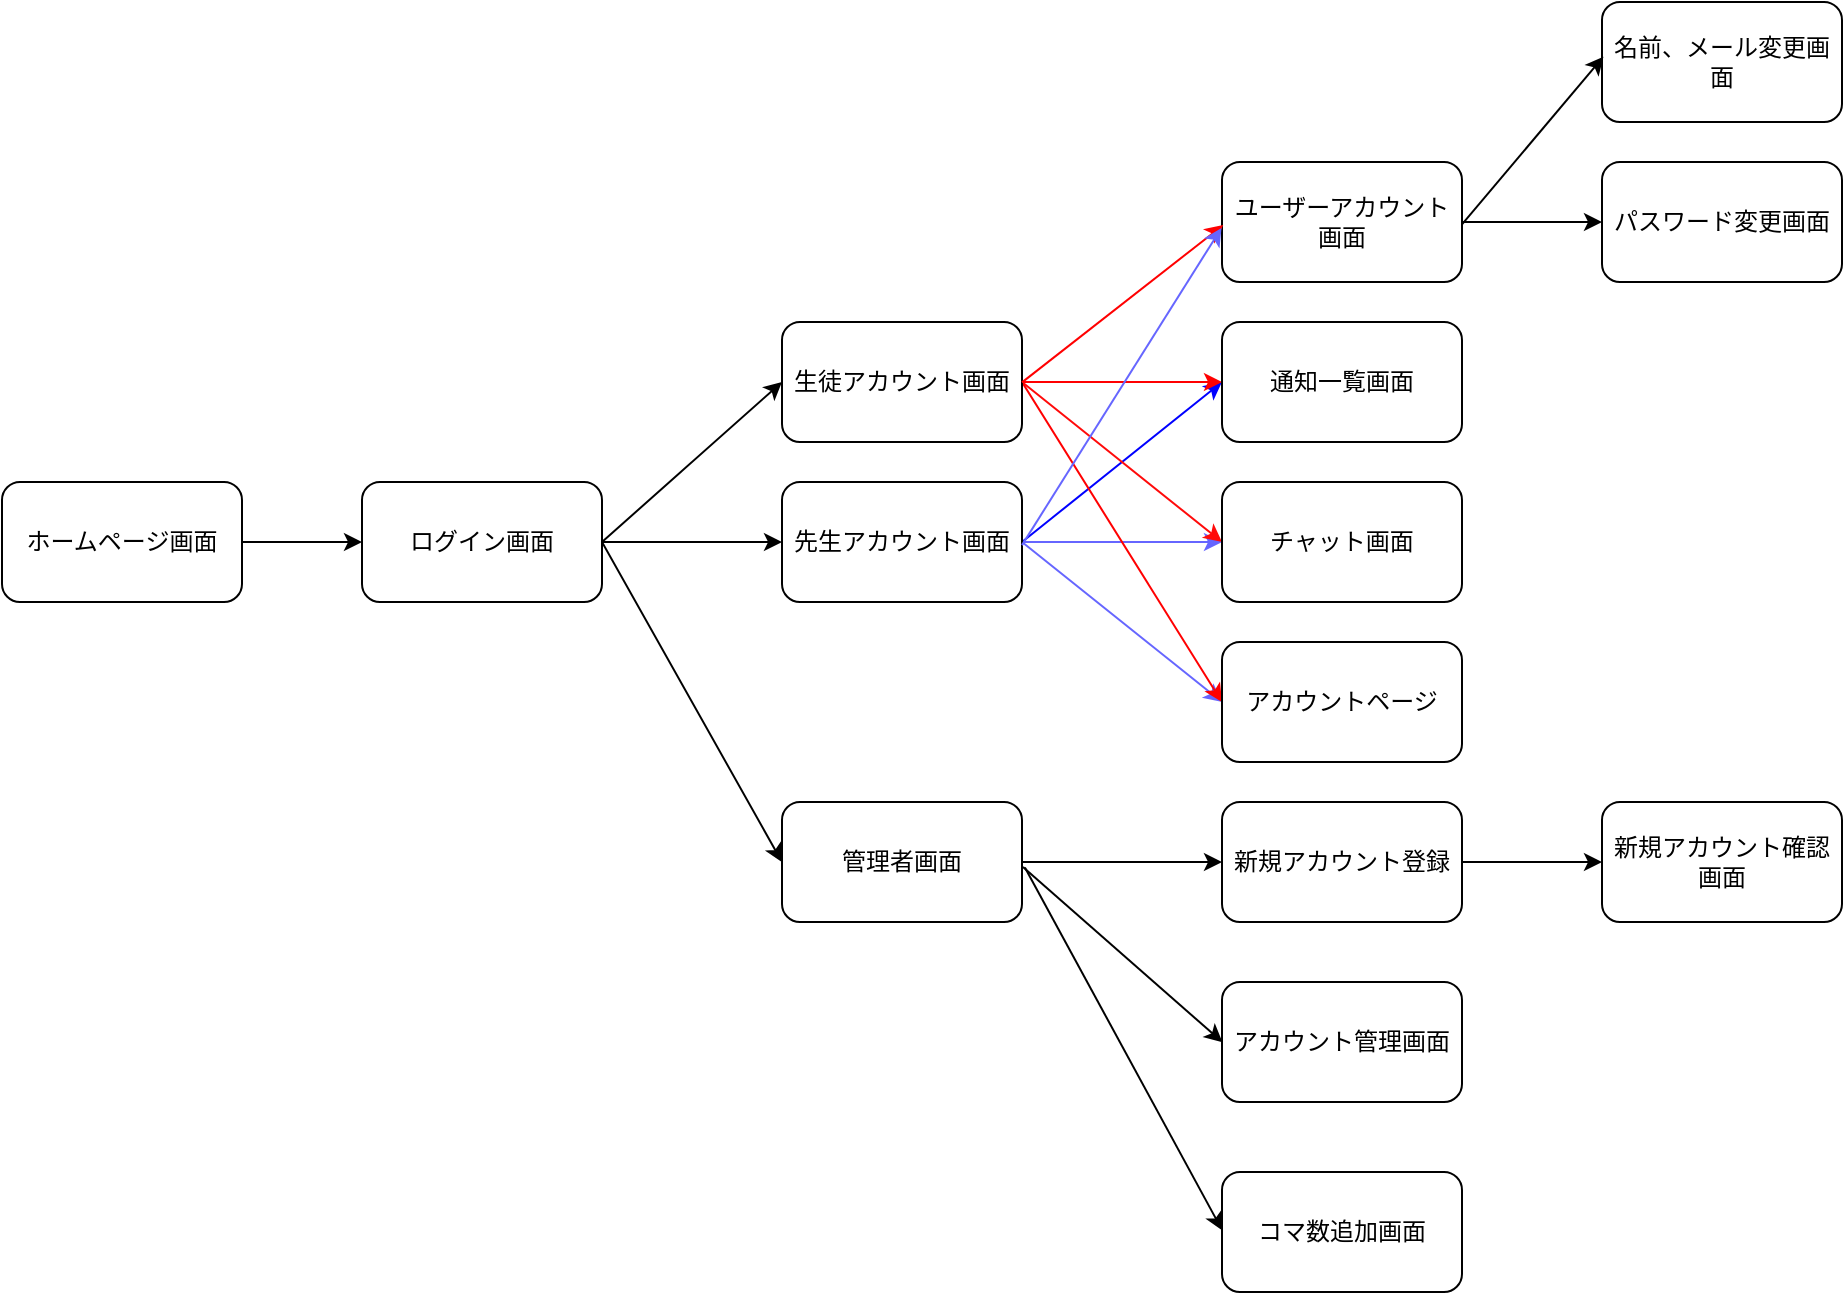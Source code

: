 <mxfile>
    <diagram id="N-vD0sc2HTjZ2CBc9Alv" name="画面遷移">
        <mxGraphModel dx="1316" dy="1732" grid="1" gridSize="10" guides="1" tooltips="1" connect="0" arrows="1" fold="1" page="1" pageScale="1" pageWidth="827" pageHeight="1169" math="0" shadow="0">
            <root>
                <mxCell id="0"/>
                <mxCell id="1" parent="0"/>
                <mxCell id="u7Na9mPykpetPqeuSiva-10" style="edgeStyle=none;html=1;exitX=1;exitY=0.5;exitDx=0;exitDy=0;entryX=0;entryY=0.5;entryDx=0;entryDy=0;strokeColor=#0000FF;" parent="1" source="2" target="u7Na9mPykpetPqeuSiva-8" edge="1">
                    <mxGeometry relative="1" as="geometry"/>
                </mxCell>
                <mxCell id="u7Na9mPykpetPqeuSiva-14" style="edgeStyle=none;html=1;exitX=1;exitY=0.5;exitDx=0;exitDy=0;strokeColor=#6666FF;" parent="1" source="2" edge="1">
                    <mxGeometry relative="1" as="geometry">
                        <mxPoint x="520" y="240" as="targetPoint"/>
                    </mxGeometry>
                </mxCell>
                <mxCell id="u7Na9mPykpetPqeuSiva-40" style="edgeStyle=none;html=1;exitX=1;exitY=0.5;exitDx=0;exitDy=0;entryX=0;entryY=0.5;entryDx=0;entryDy=0;strokeColor=#6666FF;" parent="1" source="2" target="u7Na9mPykpetPqeuSiva-38" edge="1">
                    <mxGeometry relative="1" as="geometry"/>
                </mxCell>
                <mxCell id="2" value="先生アカウント画面" style="rounded=1;whiteSpace=wrap;html=1;" parent="1" vertex="1">
                    <mxGeometry x="300" y="210" width="120" height="60" as="geometry"/>
                </mxCell>
                <mxCell id="u7Na9mPykpetPqeuSiva-37" style="edgeStyle=none;html=1;exitX=1;exitY=0.5;exitDx=0;exitDy=0;entryX=0;entryY=0.5;entryDx=0;entryDy=0;" parent="1" source="3" target="u7Na9mPykpetPqeuSiva-36" edge="1">
                    <mxGeometry relative="1" as="geometry"/>
                </mxCell>
                <mxCell id="3" value="管理者画面" style="rounded=1;whiteSpace=wrap;html=1;" parent="1" vertex="1">
                    <mxGeometry x="300" y="370" width="120" height="60" as="geometry"/>
                </mxCell>
                <mxCell id="u7Na9mPykpetPqeuSiva-9" style="edgeStyle=none;html=1;exitX=1;exitY=0.5;exitDx=0;exitDy=0;entryX=0;entryY=0.5;entryDx=0;entryDy=0;strokeColor=#FF0001;" parent="1" source="4" target="u7Na9mPykpetPqeuSiva-8" edge="1">
                    <mxGeometry relative="1" as="geometry"/>
                </mxCell>
                <mxCell id="u7Na9mPykpetPqeuSiva-12" style="edgeStyle=none;html=1;exitX=1;exitY=0.5;exitDx=0;exitDy=0;entryX=0;entryY=0.5;entryDx=0;entryDy=0;strokeColor=#FF0A0A;" parent="1" source="4" target="u7Na9mPykpetPqeuSiva-11" edge="1">
                    <mxGeometry relative="1" as="geometry"/>
                </mxCell>
                <mxCell id="u7Na9mPykpetPqeuSiva-39" style="edgeStyle=none;html=1;exitX=1;exitY=0.5;exitDx=0;exitDy=0;entryX=0;entryY=0.5;entryDx=0;entryDy=0;strokeColor=#FF0001;" parent="1" source="4" target="u7Na9mPykpetPqeuSiva-38" edge="1">
                    <mxGeometry relative="1" as="geometry"/>
                </mxCell>
                <mxCell id="4" value="生徒アカウント画面" style="rounded=1;whiteSpace=wrap;html=1;" parent="1" vertex="1">
                    <mxGeometry x="300" y="130" width="120" height="60" as="geometry"/>
                </mxCell>
                <mxCell id="7" style="edgeStyle=none;html=1;exitX=1;exitY=0.5;exitDx=0;exitDy=0;" parent="1" source="5" target="2" edge="1">
                    <mxGeometry relative="1" as="geometry"/>
                </mxCell>
                <mxCell id="5" value="ログイン画面" style="rounded=1;whiteSpace=wrap;html=1;" parent="1" vertex="1">
                    <mxGeometry x="90" y="210" width="120" height="60" as="geometry"/>
                </mxCell>
                <mxCell id="u7Na9mPykpetPqeuSiva-8" value="通知一覧画面" style="rounded=1;whiteSpace=wrap;html=1;" parent="1" vertex="1">
                    <mxGeometry x="520" y="130" width="120" height="60" as="geometry"/>
                </mxCell>
                <mxCell id="u7Na9mPykpetPqeuSiva-11" value="チャット画面" style="rounded=1;whiteSpace=wrap;html=1;" parent="1" vertex="1">
                    <mxGeometry x="520" y="210" width="120" height="60" as="geometry"/>
                </mxCell>
                <mxCell id="u7Na9mPykpetPqeuSiva-27" style="edgeStyle=none;html=1;exitX=1;exitY=0.5;exitDx=0;exitDy=0;entryX=0;entryY=0.5;entryDx=0;entryDy=0;" parent="1" source="u7Na9mPykpetPqeuSiva-26" target="5" edge="1">
                    <mxGeometry relative="1" as="geometry"/>
                </mxCell>
                <mxCell id="u7Na9mPykpetPqeuSiva-26" value="ホームページ画面" style="rounded=1;whiteSpace=wrap;html=1;" parent="1" vertex="1">
                    <mxGeometry x="-90" y="210" width="120" height="60" as="geometry"/>
                </mxCell>
                <mxCell id="u7Na9mPykpetPqeuSiva-35" style="edgeStyle=none;html=1;exitX=1;exitY=0.5;exitDx=0;exitDy=0;entryX=0;entryY=0.5;entryDx=0;entryDy=0;" parent="1" source="5" target="3" edge="1">
                    <mxGeometry relative="1" as="geometry">
                        <mxPoint x="205" y="400" as="sourcePoint"/>
                        <mxPoint x="328" y="370" as="targetPoint"/>
                    </mxGeometry>
                </mxCell>
                <mxCell id="u7Na9mPykpetPqeuSiva-34" style="edgeStyle=none;html=1;exitX=1;exitY=0.5;exitDx=0;exitDy=0;entryX=0;entryY=0.5;entryDx=0;entryDy=0;" parent="1" source="5" target="4" edge="1">
                    <mxGeometry relative="1" as="geometry">
                        <mxPoint x="210" y="160" as="sourcePoint"/>
                    </mxGeometry>
                </mxCell>
                <mxCell id="gmoLXL3C8uFP3UumZPEJ-308" style="edgeStyle=none;html=1;" parent="1" source="u7Na9mPykpetPqeuSiva-36" target="gmoLXL3C8uFP3UumZPEJ-307" edge="1">
                    <mxGeometry relative="1" as="geometry"/>
                </mxCell>
                <mxCell id="u7Na9mPykpetPqeuSiva-36" value="新規アカウント登録" style="rounded=1;whiteSpace=wrap;html=1;" parent="1" vertex="1">
                    <mxGeometry x="520" y="370" width="120" height="60" as="geometry"/>
                </mxCell>
                <mxCell id="u7Na9mPykpetPqeuSiva-38" value="アカウントページ" style="rounded=1;whiteSpace=wrap;html=1;" parent="1" vertex="1">
                    <mxGeometry x="520" y="290" width="120" height="60" as="geometry"/>
                </mxCell>
                <mxCell id="gmoLXL3C8uFP3UumZPEJ-307" value="新規アカウント確認画面" style="rounded=1;whiteSpace=wrap;html=1;" parent="1" vertex="1">
                    <mxGeometry x="710" y="370" width="120" height="60" as="geometry"/>
                </mxCell>
                <mxCell id="KGGmWxFnpaT_Qa2ZHnFy-7" value="アカウント管理画面" style="rounded=1;whiteSpace=wrap;html=1;" parent="1" vertex="1">
                    <mxGeometry x="520" y="460" width="120" height="60" as="geometry"/>
                </mxCell>
                <mxCell id="KGGmWxFnpaT_Qa2ZHnFy-11" style="edgeStyle=none;html=1;exitX=1.004;exitY=0.541;exitDx=0;exitDy=0;exitPerimeter=0;entryX=0.002;entryY=0.502;entryDx=0;entryDy=0;entryPerimeter=0;" parent="1" source="3" target="KGGmWxFnpaT_Qa2ZHnFy-7" edge="1">
                    <mxGeometry relative="1" as="geometry">
                        <mxPoint x="510" y="490" as="targetPoint"/>
                    </mxGeometry>
                </mxCell>
                <mxCell id="tSfQcvEKoGZxtUHnvLCu-7" value="コマ数追加画面" style="rounded=1;whiteSpace=wrap;html=1;" parent="1" vertex="1">
                    <mxGeometry x="520" y="555" width="120" height="60" as="geometry"/>
                </mxCell>
                <mxCell id="tSfQcvEKoGZxtUHnvLCu-8" style="edgeStyle=none;html=1;entryX=0.001;entryY=0.486;entryDx=0;entryDy=0;entryPerimeter=0;exitX=1.012;exitY=0.545;exitDx=0;exitDy=0;exitPerimeter=0;" parent="1" source="3" target="tSfQcvEKoGZxtUHnvLCu-7" edge="1">
                    <mxGeometry relative="1" as="geometry"/>
                </mxCell>
                <mxCell id="12" style="edgeStyle=none;html=1;" parent="1" source="8" target="9" edge="1">
                    <mxGeometry relative="1" as="geometry"/>
                </mxCell>
                <mxCell id="8" value="ユーザーアカウント画面" style="rounded=1;whiteSpace=wrap;html=1;" parent="1" vertex="1">
                    <mxGeometry x="520" y="50" width="120" height="60" as="geometry"/>
                </mxCell>
                <mxCell id="9" value="パスワード変更画面" style="rounded=1;whiteSpace=wrap;html=1;" parent="1" vertex="1">
                    <mxGeometry x="710" y="50" width="120" height="60" as="geometry"/>
                </mxCell>
                <mxCell id="16" value="名前、メール変更画面" style="rounded=1;whiteSpace=wrap;html=1;" parent="1" vertex="1">
                    <mxGeometry x="710" y="-30" width="120" height="60" as="geometry"/>
                </mxCell>
                <mxCell id="22" style="edgeStyle=none;html=1;entryX=0.006;entryY=0.456;entryDx=0;entryDy=0;entryPerimeter=0;exitX=1;exitY=0.52;exitDx=0;exitDy=0;exitPerimeter=0;" parent="1" source="8" target="16" edge="1">
                    <mxGeometry relative="1" as="geometry"/>
                </mxCell>
                <mxCell id="24" style="edgeStyle=none;html=1;entryX=0.005;entryY=0.526;entryDx=0;entryDy=0;entryPerimeter=0;exitX=1;exitY=0.503;exitDx=0;exitDy=0;exitPerimeter=0;fillColor=#f8cecc;strokeColor=#FF0001;" parent="1" source="4" target="8" edge="1">
                    <mxGeometry relative="1" as="geometry"/>
                </mxCell>
                <mxCell id="25" style="edgeStyle=none;html=1;entryX=-0.002;entryY=0.549;entryDx=0;entryDy=0;entryPerimeter=0;exitX=1;exitY=0.526;exitDx=0;exitDy=0;exitPerimeter=0;strokeColor=#6666FF;" parent="1" source="2" target="8" edge="1">
                    <mxGeometry relative="1" as="geometry"/>
                </mxCell>
            </root>
        </mxGraphModel>
    </diagram>
    <diagram id="M1vPKRjQ90DpCu03awM5" name="画面設計">
        <mxGraphModel dx="2531" dy="626" grid="1" gridSize="10" guides="1" tooltips="1" connect="1" arrows="1" fold="1" page="1" pageScale="1" pageWidth="827" pageHeight="1169" math="0" shadow="0">
            <root>
                <mxCell id="0"/>
                <mxCell id="1" parent="0"/>
                <mxCell id="2ogM7qRQC7n5IDJj6y4T-1" value="ログイン画面" style="rounded=1;whiteSpace=wrap;html=1;" parent="1" vertex="1">
                    <mxGeometry x="-323.25" y="650" width="120" height="60" as="geometry"/>
                </mxCell>
                <mxCell id="2ogM7qRQC7n5IDJj6y4T-2" value="先生アカウント画面" style="rounded=1;whiteSpace=wrap;html=1;" parent="1" vertex="1">
                    <mxGeometry x="800" y="650" width="120" height="60" as="geometry"/>
                </mxCell>
                <mxCell id="2ogM7qRQC7n5IDJj6y4T-3" value="生徒アカウント画面" style="rounded=1;whiteSpace=wrap;html=1;" parent="1" vertex="1">
                    <mxGeometry x="240" y="650" width="120" height="60" as="geometry"/>
                </mxCell>
                <mxCell id="2ogM7qRQC7n5IDJj6y4T-4" value="通知一覧画面" style="rounded=1;whiteSpace=wrap;html=1;" parent="1" vertex="1">
                    <mxGeometry x="1920" y="650" width="120" height="60" as="geometry"/>
                </mxCell>
                <mxCell id="2ogM7qRQC7n5IDJj6y4T-5" value="チャット画面" style="rounded=1;whiteSpace=wrap;html=1;" parent="1" vertex="1">
                    <mxGeometry x="1360" y="650" width="120" height="60" as="geometry"/>
                </mxCell>
                <mxCell id="2ogM7qRQC7n5IDJj6y4T-6" value="ホームページ画面" style="rounded=1;whiteSpace=wrap;html=1;" parent="1" vertex="1">
                    <mxGeometry x="-890" y="650" width="120" height="60" as="geometry"/>
                </mxCell>
                <mxCell id="2ogM7qRQC7n5IDJj6y4T-7" value="" style="whiteSpace=wrap;html=1;" parent="1" vertex="1">
                    <mxGeometry x="36.13" y="730" width="527.5" height="830" as="geometry"/>
                </mxCell>
                <mxCell id="2ogM7qRQC7n5IDJj6y4T-8" value="" style="whiteSpace=wrap;html=1;" parent="1" vertex="1">
                    <mxGeometry x="596.25" y="730" width="527.5" height="1070" as="geometry"/>
                </mxCell>
                <mxCell id="2ogM7qRQC7n5IDJj6y4T-9" value="" style="whiteSpace=wrap;html=1;" parent="1" vertex="1">
                    <mxGeometry x="1160" y="730" width="524" height="590" as="geometry"/>
                </mxCell>
                <mxCell id="2ogM7qRQC7n5IDJj6y4T-10" value="" style="whiteSpace=wrap;html=1;" parent="1" vertex="1">
                    <mxGeometry x="1716.25" y="730" width="527.5" height="590" as="geometry"/>
                </mxCell>
                <mxCell id="2ogM7qRQC7n5IDJj6y4T-11" value="\" style="text;html=1;align=center;verticalAlign=middle;resizable=0;points=[];autosize=1;strokeColor=none;fillColor=none;" parent="1" vertex="1">
                    <mxGeometry x="1405" y="1379" width="30" height="30" as="geometry"/>
                </mxCell>
                <mxCell id="2ogM7qRQC7n5IDJj6y4T-12" value="ヘッダー" style="rounded=0;whiteSpace=wrap;html=1;" parent="1" vertex="1">
                    <mxGeometry x="36.13" y="730" width="527.75" height="50" as="geometry"/>
                </mxCell>
                <mxCell id="2ogM7qRQC7n5IDJj6y4T-14" value="アカウント" style="rounded=1;whiteSpace=wrap;html=1;" parent="1" vertex="1">
                    <mxGeometry x="439.88" y="735" width="110" height="40" as="geometry"/>
                </mxCell>
                <mxCell id="2ogM7qRQC7n5IDJj6y4T-15" value="ヘッダー" style="rounded=0;whiteSpace=wrap;html=1;" parent="1" vertex="1">
                    <mxGeometry x="596.25" y="730" width="527.75" height="50" as="geometry"/>
                </mxCell>
                <mxCell id="2ogM7qRQC7n5IDJj6y4T-17" value="アカウント" style="rounded=1;whiteSpace=wrap;html=1;" parent="1" vertex="1">
                    <mxGeometry x="1000" y="735" width="110" height="40" as="geometry"/>
                </mxCell>
                <mxCell id="2ogM7qRQC7n5IDJj6y4T-18" value="ヘッダー" style="rounded=0;whiteSpace=wrap;html=1;" parent="1" vertex="1">
                    <mxGeometry x="1156" y="730" width="527.75" height="50" as="geometry"/>
                </mxCell>
                <mxCell id="2ogM7qRQC7n5IDJj6y4T-20" value="アカウント" style="rounded=1;whiteSpace=wrap;html=1;" parent="1" vertex="1">
                    <mxGeometry x="1559.75" y="735" width="110" height="40" as="geometry"/>
                </mxCell>
                <mxCell id="2ogM7qRQC7n5IDJj6y4T-21" value="ヘッダー" style="rounded=0;whiteSpace=wrap;html=1;" parent="1" vertex="1">
                    <mxGeometry x="1716" y="730" width="527.75" height="50" as="geometry"/>
                </mxCell>
                <mxCell id="2ogM7qRQC7n5IDJj6y4T-23" value="アカウント" style="rounded=1;whiteSpace=wrap;html=1;" parent="1" vertex="1">
                    <mxGeometry x="2119.75" y="735" width="110" height="40" as="geometry"/>
                </mxCell>
                <mxCell id="2ogM7qRQC7n5IDJj6y4T-24" value="" style="strokeWidth=1;shadow=0;dashed=0;align=center;html=1;shape=mxgraph.mockup.forms.rrect;rSize=5;strokeColor=#999999;fillColor=#ffffff;container=0;" parent="1" vertex="1">
                    <mxGeometry x="52.54" y="800" width="500" height="299" as="geometry"/>
                </mxCell>
                <mxCell id="2ogM7qRQC7n5IDJj6y4T-25" value="" style="group" parent="1" vertex="1" connectable="0">
                    <mxGeometry x="-350" y="1500" width="255" height="170" as="geometry"/>
                </mxCell>
                <mxCell id="2ogM7qRQC7n5IDJj6y4T-26" value="Label" style="verticalLabelPosition=bottom;verticalAlign=top;html=1;shape=mxgraph.infographic.shadedCube;isoAngle=15;fillColor=#10739E;strokeColor=none;fontStyle=1;fontColor=#10739E;fontSize=12;shadow=0;" parent="2ogM7qRQC7n5IDJj6y4T-25" vertex="1">
                    <mxGeometry y="56.667" width="42.5" height="113.333" as="geometry"/>
                </mxCell>
                <mxCell id="2ogM7qRQC7n5IDJj6y4T-27" value="Label" style="verticalLabelPosition=bottom;verticalAlign=top;html=1;shape=mxgraph.infographic.shadedCube;isoAngle=15;fillColor=#F2931E;strokeColor=none;fontStyle=1;fontColor=#F2931E;fontSize=12;shadow=0;" parent="2ogM7qRQC7n5IDJj6y4T-25" vertex="1">
                    <mxGeometry x="53.125" y="28.333" width="42.5" height="141.667" as="geometry"/>
                </mxCell>
                <mxCell id="2ogM7qRQC7n5IDJj6y4T-28" value="Label" style="verticalLabelPosition=bottom;verticalAlign=top;html=1;shape=mxgraph.infographic.shadedCube;isoAngle=15;fillColor=#AE4132;strokeColor=none;fontStyle=1;fontColor=#AE4132;fontSize=12;shadow=0;" parent="2ogM7qRQC7n5IDJj6y4T-25" vertex="1">
                    <mxGeometry x="106.25" y="42.5" width="42.5" height="127.5" as="geometry"/>
                </mxCell>
                <mxCell id="2ogM7qRQC7n5IDJj6y4T-29" value="Label" style="verticalLabelPosition=bottom;verticalAlign=top;html=1;shape=mxgraph.infographic.shadedCube;isoAngle=15;fillColor=#23445D;strokeColor=none;fontStyle=1;fontColor=#23445D;fontSize=12;shadow=0;" parent="2ogM7qRQC7n5IDJj6y4T-25" vertex="1">
                    <mxGeometry x="159.375" y="99.167" width="42.5" height="70.833" as="geometry"/>
                </mxCell>
                <mxCell id="2ogM7qRQC7n5IDJj6y4T-30" value="Label" style="verticalLabelPosition=bottom;verticalAlign=top;html=1;shape=mxgraph.infographic.shadedCube;isoAngle=15;fillColor=#12AAB5;strokeColor=none;fontStyle=1;fontColor=#12AAB5;fontSize=12;shadow=0;" parent="2ogM7qRQC7n5IDJj6y4T-25" vertex="1">
                    <mxGeometry x="212.5" y="70.833" width="42.5" height="99.167" as="geometry"/>
                </mxCell>
                <mxCell id="2ogM7qRQC7n5IDJj6y4T-31" value="" style="verticalLabelPosition=top;verticalAlign=bottom;html=1;shape=mxgraph.infographic.shadedCube;isoAngle=15;fillColor=#CCCCCC;strokeColor=none;fontStyle=1;fontColor=#10739E;fontSize=12;shadow=0;align=left;opacity=70;" parent="2ogM7qRQC7n5IDJj6y4T-25" vertex="1">
                    <mxGeometry width="42.5" height="85" as="geometry"/>
                </mxCell>
                <mxCell id="2ogM7qRQC7n5IDJj6y4T-32" value="" style="verticalLabelPosition=top;verticalAlign=bottom;html=1;shape=mxgraph.infographic.shadedCube;isoAngle=15;fillColor=#CCCCCC;strokeColor=none;fontStyle=1;fontColor=#F19A19;fontSize=12;shadow=0;align=left;opacity=70;" parent="2ogM7qRQC7n5IDJj6y4T-25" vertex="1">
                    <mxGeometry x="53.125" width="42.5" height="56.667" as="geometry"/>
                </mxCell>
                <mxCell id="2ogM7qRQC7n5IDJj6y4T-33" value="" style="verticalLabelPosition=top;verticalAlign=bottom;html=1;shape=mxgraph.infographic.shadedCube;isoAngle=15;fillColor=#CCCCCC;strokeColor=none;fontStyle=1;fontColor=#D82A23;fontSize=12;shadow=0;align=left;opacity=70;" parent="2ogM7qRQC7n5IDJj6y4T-25" vertex="1">
                    <mxGeometry x="106.25" width="42.5" height="70.833" as="geometry"/>
                </mxCell>
                <mxCell id="2ogM7qRQC7n5IDJj6y4T-34" value="" style="verticalLabelPosition=top;verticalAlign=bottom;html=1;shape=mxgraph.infographic.shadedCube;isoAngle=15;fillColor=#CCCCCC;strokeColor=none;fontStyle=1;fontColor=#4A5768;fontSize=12;shadow=0;align=left;opacity=70;" parent="2ogM7qRQC7n5IDJj6y4T-25" vertex="1">
                    <mxGeometry x="159.375" width="42.5" height="127.5" as="geometry"/>
                </mxCell>
                <mxCell id="2ogM7qRQC7n5IDJj6y4T-35" value="" style="verticalLabelPosition=top;verticalAlign=bottom;html=1;shape=mxgraph.infographic.shadedCube;isoAngle=15;fillColor=#CCCCCC;strokeColor=none;fontStyle=1;fontColor=#15AA96;fontSize=12;shadow=0;align=left;opacity=70;" parent="2ogM7qRQC7n5IDJj6y4T-25" vertex="1">
                    <mxGeometry x="212.5" width="42.5" height="99.167" as="geometry"/>
                </mxCell>
                <mxCell id="2ogM7qRQC7n5IDJj6y4T-36" value="" style="rounded=1;whiteSpace=wrap;html=1;" parent="1" vertex="1">
                    <mxGeometry x="50" y="1395" width="499.99" height="150" as="geometry"/>
                </mxCell>
                <mxCell id="2ogM7qRQC7n5IDJj6y4T-37" value="B" style="ellipse;whiteSpace=wrap;html=1;" parent="1" vertex="1">
                    <mxGeometry x="339.99" y="1405" width="20" height="19" as="geometry"/>
                </mxCell>
                <mxCell id="2ogM7qRQC7n5IDJj6y4T-38" value="チャット内容" style="whiteSpace=wrap;html=1;rounded=1;arcSize=50;align=center;verticalAlign=middle;strokeWidth=1;autosize=1;spacing=4;treeFolding=1;treeMoving=1;newEdgeStyle={&quot;edgeStyle&quot;:&quot;entityRelationEdgeStyle&quot;,&quot;startArrow&quot;:&quot;none&quot;,&quot;endArrow&quot;:&quot;none&quot;,&quot;segment&quot;:10,&quot;curved&quot;:1,&quot;sourcePerimeterSpacing&quot;:0,&quot;targetPerimeterSpacing&quot;:0};" parent="1" vertex="1">
                    <mxGeometry x="379.99" y="1405" width="160" height="30" as="geometry"/>
                </mxCell>
                <mxCell id="2ogM7qRQC7n5IDJj6y4T-39" value="" style="edgeStyle=entityRelationEdgeStyle;startArrow=none;endArrow=none;segment=10;curved=1;sourcePerimeterSpacing=0;targetPerimeterSpacing=0;exitX=1;exitY=0.5;exitDx=0;exitDy=0;" parent="1" source="2ogM7qRQC7n5IDJj6y4T-37" target="2ogM7qRQC7n5IDJj6y4T-38" edge="1">
                    <mxGeometry relative="1" as="geometry">
                        <mxPoint x="229.99" y="1635" as="sourcePoint"/>
                        <Array as="points">
                            <mxPoint x="369.99" y="1415"/>
                        </Array>
                    </mxGeometry>
                </mxCell>
                <mxCell id="2ogM7qRQC7n5IDJj6y4T-40" value="S" style="ellipse;whiteSpace=wrap;html=1;" parent="1" vertex="1">
                    <mxGeometry x="339.99" y="1445" width="20" height="19" as="geometry"/>
                </mxCell>
                <mxCell id="2ogM7qRQC7n5IDJj6y4T-41" value="チャット内容" style="whiteSpace=wrap;html=1;rounded=1;arcSize=50;align=center;verticalAlign=middle;strokeWidth=1;autosize=1;spacing=4;treeFolding=1;treeMoving=1;newEdgeStyle={&quot;edgeStyle&quot;:&quot;entityRelationEdgeStyle&quot;,&quot;startArrow&quot;:&quot;none&quot;,&quot;endArrow&quot;:&quot;none&quot;,&quot;segment&quot;:10,&quot;curved&quot;:1,&quot;sourcePerimeterSpacing&quot;:0,&quot;targetPerimeterSpacing&quot;:0};" parent="1" vertex="1">
                    <mxGeometry x="379.99" y="1445" width="160" height="30" as="geometry"/>
                </mxCell>
                <mxCell id="2ogM7qRQC7n5IDJj6y4T-42" value="" style="edgeStyle=entityRelationEdgeStyle;startArrow=none;endArrow=none;segment=10;curved=1;sourcePerimeterSpacing=0;targetPerimeterSpacing=0;exitX=1;exitY=0.5;exitDx=0;exitDy=0;" parent="1" source="2ogM7qRQC7n5IDJj6y4T-40" target="2ogM7qRQC7n5IDJj6y4T-41" edge="1">
                    <mxGeometry relative="1" as="geometry">
                        <mxPoint x="229.99" y="1675" as="sourcePoint"/>
                        <Array as="points">
                            <mxPoint x="369.99" y="1455"/>
                        </Array>
                    </mxGeometry>
                </mxCell>
                <mxCell id="2ogM7qRQC7n5IDJj6y4T-43" value="M" style="ellipse;whiteSpace=wrap;html=1;" parent="1" vertex="1">
                    <mxGeometry x="339.99" y="1485" width="20" height="19" as="geometry"/>
                </mxCell>
                <mxCell id="2ogM7qRQC7n5IDJj6y4T-44" value="チャット内容" style="whiteSpace=wrap;html=1;rounded=1;arcSize=50;align=center;verticalAlign=middle;strokeWidth=1;autosize=1;spacing=4;treeFolding=1;treeMoving=1;newEdgeStyle={&quot;edgeStyle&quot;:&quot;entityRelationEdgeStyle&quot;,&quot;startArrow&quot;:&quot;none&quot;,&quot;endArrow&quot;:&quot;none&quot;,&quot;segment&quot;:10,&quot;curved&quot;:1,&quot;sourcePerimeterSpacing&quot;:0,&quot;targetPerimeterSpacing&quot;:0};" parent="1" vertex="1">
                    <mxGeometry x="379.99" y="1485" width="160" height="30" as="geometry"/>
                </mxCell>
                <mxCell id="2ogM7qRQC7n5IDJj6y4T-45" value="" style="edgeStyle=entityRelationEdgeStyle;startArrow=none;endArrow=none;segment=10;curved=1;sourcePerimeterSpacing=0;targetPerimeterSpacing=0;exitX=1;exitY=0.5;exitDx=0;exitDy=0;" parent="1" source="2ogM7qRQC7n5IDJj6y4T-43" target="2ogM7qRQC7n5IDJj6y4T-44" edge="1">
                    <mxGeometry relative="1" as="geometry">
                        <mxPoint x="229.99" y="1715" as="sourcePoint"/>
                        <Array as="points">
                            <mxPoint x="369.99" y="1495"/>
                        </Array>
                    </mxGeometry>
                </mxCell>
                <mxCell id="2ogM7qRQC7n5IDJj6y4T-46" value="近況チャット" style="text;html=1;align=center;verticalAlign=middle;resizable=0;points=[];autosize=1;strokeColor=none;fillColor=none;" parent="1" vertex="1">
                    <mxGeometry x="389.99" y="1363" width="100" height="30" as="geometry"/>
                </mxCell>
                <mxCell id="2ogM7qRQC7n5IDJj6y4T-47" value="" style="whiteSpace=wrap;html=1;shape=mxgraph.basic.oval_callout" parent="1" vertex="1">
                    <mxGeometry x="960" y="740" width="30" height="30" as="geometry"/>
                </mxCell>
                <mxCell id="2ogM7qRQC7n5IDJj6y4T-48" value="" style="whiteSpace=wrap;html=1;shape=mxgraph.basic.oval_callout" parent="1" vertex="1">
                    <mxGeometry x="399" y="740" width="30" height="30" as="geometry"/>
                </mxCell>
                <mxCell id="2ogM7qRQC7n5IDJj6y4T-49" value="" style="whiteSpace=wrap;html=1;shape=mxgraph.basic.oval_callout" parent="1" vertex="1">
                    <mxGeometry x="1520" y="740" width="30" height="30" as="geometry"/>
                </mxCell>
                <mxCell id="2ogM7qRQC7n5IDJj6y4T-50" value="" style="whiteSpace=wrap;html=1;shape=mxgraph.basic.oval_callout" parent="1" vertex="1">
                    <mxGeometry x="2080" y="740" width="30" height="30" as="geometry"/>
                </mxCell>
                <mxCell id="2ogM7qRQC7n5IDJj6y4T-51" value="" style="rounded=1;whiteSpace=wrap;html=1;" parent="1" vertex="1">
                    <mxGeometry x="610.13" y="1409" width="500" height="260" as="geometry"/>
                </mxCell>
                <mxCell id="2ogM7qRQC7n5IDJj6y4T-52" value="生徒一覧" style="text;html=1;align=center;verticalAlign=middle;resizable=0;points=[];autosize=1;strokeColor=none;fillColor=none;" parent="1" vertex="1">
                    <mxGeometry x="640" y="1379" width="70" height="30" as="geometry"/>
                </mxCell>
                <mxCell id="2ogM7qRQC7n5IDJj6y4T-53" value="" style="rounded=1;whiteSpace=wrap;html=1;" parent="1" vertex="1">
                    <mxGeometry x="620.13" y="1429" width="480" height="80" as="geometry"/>
                </mxCell>
                <mxCell id="2ogM7qRQC7n5IDJj6y4T-54" value="" style="group" parent="1" vertex="1" connectable="0">
                    <mxGeometry x="730" y="1434" width="350" height="80" as="geometry"/>
                </mxCell>
                <mxCell id="2ogM7qRQC7n5IDJj6y4T-55" value="Label" style="html=1;whiteSpace=wrap;shape=mxgraph.infographic.barCallout;dx=30.24;dy=17.64;fillColor=#10739E;strokeColor=none;align=center;verticalAlign=top;fontColor=#ffffff;fontSize=14;fontStyle=1;shadow=0;spacingTop=5;" parent="2ogM7qRQC7n5IDJj6y4T-54" vertex="1">
                    <mxGeometry width="60.0" height="48.696" as="geometry"/>
                </mxCell>
                <mxCell id="2ogM7qRQC7n5IDJj6y4T-56" value="Label" style="html=1;whiteSpace=wrap;shape=mxgraph.infographic.barCallout;dx=39.04;dy=17.18;fillColor=#F2931E;strokeColor=none;align=center;verticalAlign=top;fontColor=#ffffff;fontSize=14;fontStyle=1;shadow=0;spacingTop=5;" parent="2ogM7qRQC7n5IDJj6y4T-54" vertex="1">
                    <mxGeometry x="60.0" width="80" height="48.696" as="geometry"/>
                </mxCell>
                <mxCell id="2ogM7qRQC7n5IDJj6y4T-57" value="Label" style="html=1;whiteSpace=wrap;shape=mxgraph.infographic.barCallout;dx=18.92;dy=17.64;fillColor=#AE4132;strokeColor=none;align=center;verticalAlign=top;fontColor=#ffffff;fontSize=14;fontStyle=1;shadow=0;spacingTop=5;" parent="2ogM7qRQC7n5IDJj6y4T-54" vertex="1">
                    <mxGeometry x="140" width="40" height="48.696" as="geometry"/>
                </mxCell>
                <mxCell id="2ogM7qRQC7n5IDJj6y4T-58" value="Label" style="html=1;whiteSpace=wrap;shape=mxgraph.infographic.barCallout;dx=51.15;dy=17.01;fillColor=#23445D;strokeColor=none;align=center;verticalAlign=top;fontColor=#ffffff;fontSize=14;fontStyle=1;shadow=0;spacingTop=5;" parent="2ogM7qRQC7n5IDJj6y4T-54" vertex="1">
                    <mxGeometry x="180" width="100.0" height="48.696" as="geometry"/>
                </mxCell>
                <mxCell id="2ogM7qRQC7n5IDJj6y4T-59" value="Label" style="html=1;whiteSpace=wrap;shape=mxgraph.infographic.barCallout;dx=33.66;dy=16.56;fillColor=#12AAB5;strokeColor=none;align=center;verticalAlign=top;fontColor=#ffffff;fontSize=14;fontStyle=1;shadow=0;spacingTop=5;" parent="2ogM7qRQC7n5IDJj6y4T-54" vertex="1">
                    <mxGeometry x="280" width="70" height="48.696" as="geometry"/>
                </mxCell>
                <mxCell id="2ogM7qRQC7n5IDJj6y4T-60" value="12" style="ellipse;whiteSpace=wrap;html=1;aspect=fixed;shadow=0;strokeColor=#10739E;strokeWidth=6;fontSize=16;align=center;fontStyle=1" parent="2ogM7qRQC7n5IDJj6y4T-54" vertex="1">
                    <mxGeometry x="20" y="52.174" width="12.19" height="12.19" as="geometry"/>
                </mxCell>
                <mxCell id="2ogM7qRQC7n5IDJj6y4T-61" value="16" style="ellipse;whiteSpace=wrap;html=1;aspect=fixed;shadow=0;strokeColor=#F2931E;strokeWidth=6;fontSize=16;align=center;fontStyle=1" parent="2ogM7qRQC7n5IDJj6y4T-54" vertex="1">
                    <mxGeometry x="90" y="52.174" width="12.19" height="12.19" as="geometry"/>
                </mxCell>
                <mxCell id="2ogM7qRQC7n5IDJj6y4T-62" value="8" style="ellipse;whiteSpace=wrap;html=1;aspect=fixed;shadow=0;strokeColor=#AE4132;strokeWidth=6;fontSize=16;align=center;fontStyle=1" parent="2ogM7qRQC7n5IDJj6y4T-54" vertex="1">
                    <mxGeometry x="150.0" y="52.174" width="12.19" height="12.19" as="geometry"/>
                </mxCell>
                <mxCell id="2ogM7qRQC7n5IDJj6y4T-63" value="20" style="ellipse;whiteSpace=wrap;html=1;aspect=fixed;shadow=0;strokeColor=#23445D;strokeWidth=6;fontSize=16;align=center;fontStyle=1" parent="2ogM7qRQC7n5IDJj6y4T-54" vertex="1">
                    <mxGeometry x="220" y="52.174" width="12.19" height="12.19" as="geometry"/>
                </mxCell>
                <mxCell id="2ogM7qRQC7n5IDJj6y4T-64" value="" style="edgeStyle=none;html=1;" parent="2ogM7qRQC7n5IDJj6y4T-54" source="2ogM7qRQC7n5IDJj6y4T-65" target="2ogM7qRQC7n5IDJj6y4T-59" edge="1">
                    <mxGeometry relative="1" as="geometry"/>
                </mxCell>
                <mxCell id="2ogM7qRQC7n5IDJj6y4T-65" value="14" style="ellipse;whiteSpace=wrap;html=1;aspect=fixed;shadow=0;strokeColor=#12AAB5;strokeWidth=6;fontSize=16;align=center;fontStyle=1" parent="2ogM7qRQC7n5IDJj6y4T-54" vertex="1">
                    <mxGeometry x="305.0" y="52.174" width="12.19" height="12.19" as="geometry"/>
                </mxCell>
                <mxCell id="2ogM7qRQC7n5IDJj6y4T-66" value="&lt;font style=&quot;font-size: 24px;&quot;&gt;○○生徒&lt;/font&gt;" style="text;html=1;align=center;verticalAlign=middle;resizable=0;points=[];autosize=1;strokeColor=none;fillColor=none;" parent="1" vertex="1">
                    <mxGeometry x="625" y="1454" width="100" height="40" as="geometry"/>
                </mxCell>
                <mxCell id="2ogM7qRQC7n5IDJj6y4T-67" value="" style="rounded=1;whiteSpace=wrap;html=1;" parent="1" vertex="1">
                    <mxGeometry x="620.13" y="1519" width="480" height="80" as="geometry"/>
                </mxCell>
                <mxCell id="2ogM7qRQC7n5IDJj6y4T-68" value="" style="group" parent="1" vertex="1" connectable="0">
                    <mxGeometry x="730" y="1524" width="350" height="80" as="geometry"/>
                </mxCell>
                <mxCell id="2ogM7qRQC7n5IDJj6y4T-69" value="Label" style="html=1;whiteSpace=wrap;shape=mxgraph.infographic.barCallout;dx=30.24;dy=17.64;fillColor=#10739E;strokeColor=none;align=center;verticalAlign=top;fontColor=#ffffff;fontSize=14;fontStyle=1;shadow=0;spacingTop=5;" parent="2ogM7qRQC7n5IDJj6y4T-68" vertex="1">
                    <mxGeometry width="60.0" height="48.696" as="geometry"/>
                </mxCell>
                <mxCell id="2ogM7qRQC7n5IDJj6y4T-70" value="Label" style="html=1;whiteSpace=wrap;shape=mxgraph.infographic.barCallout;dx=39.04;dy=17.18;fillColor=#F2931E;strokeColor=none;align=center;verticalAlign=top;fontColor=#ffffff;fontSize=14;fontStyle=1;shadow=0;spacingTop=5;" parent="2ogM7qRQC7n5IDJj6y4T-68" vertex="1">
                    <mxGeometry x="60.0" width="80" height="48.696" as="geometry"/>
                </mxCell>
                <mxCell id="2ogM7qRQC7n5IDJj6y4T-71" value="Label" style="html=1;whiteSpace=wrap;shape=mxgraph.infographic.barCallout;dx=18.92;dy=17.64;fillColor=#AE4132;strokeColor=none;align=center;verticalAlign=top;fontColor=#ffffff;fontSize=14;fontStyle=1;shadow=0;spacingTop=5;" parent="2ogM7qRQC7n5IDJj6y4T-68" vertex="1">
                    <mxGeometry x="140" width="40" height="48.696" as="geometry"/>
                </mxCell>
                <mxCell id="2ogM7qRQC7n5IDJj6y4T-72" value="Label" style="html=1;whiteSpace=wrap;shape=mxgraph.infographic.barCallout;dx=51.15;dy=17.01;fillColor=#23445D;strokeColor=none;align=center;verticalAlign=top;fontColor=#ffffff;fontSize=14;fontStyle=1;shadow=0;spacingTop=5;" parent="2ogM7qRQC7n5IDJj6y4T-68" vertex="1">
                    <mxGeometry x="180" width="100.0" height="48.696" as="geometry"/>
                </mxCell>
                <mxCell id="2ogM7qRQC7n5IDJj6y4T-73" value="Label" style="html=1;whiteSpace=wrap;shape=mxgraph.infographic.barCallout;dx=33.66;dy=16.56;fillColor=#12AAB5;strokeColor=none;align=center;verticalAlign=top;fontColor=#ffffff;fontSize=14;fontStyle=1;shadow=0;spacingTop=5;" parent="2ogM7qRQC7n5IDJj6y4T-68" vertex="1">
                    <mxGeometry x="280" width="70" height="48.696" as="geometry"/>
                </mxCell>
                <mxCell id="2ogM7qRQC7n5IDJj6y4T-74" value="12" style="ellipse;whiteSpace=wrap;html=1;aspect=fixed;shadow=0;strokeColor=#10739E;strokeWidth=6;fontSize=16;align=center;fontStyle=1" parent="2ogM7qRQC7n5IDJj6y4T-68" vertex="1">
                    <mxGeometry x="20" y="52.174" width="12.19" height="12.19" as="geometry"/>
                </mxCell>
                <mxCell id="2ogM7qRQC7n5IDJj6y4T-75" value="16" style="ellipse;whiteSpace=wrap;html=1;aspect=fixed;shadow=0;strokeColor=#F2931E;strokeWidth=6;fontSize=16;align=center;fontStyle=1" parent="2ogM7qRQC7n5IDJj6y4T-68" vertex="1">
                    <mxGeometry x="90" y="52.174" width="12.19" height="12.19" as="geometry"/>
                </mxCell>
                <mxCell id="2ogM7qRQC7n5IDJj6y4T-76" value="8" style="ellipse;whiteSpace=wrap;html=1;aspect=fixed;shadow=0;strokeColor=#AE4132;strokeWidth=6;fontSize=16;align=center;fontStyle=1" parent="2ogM7qRQC7n5IDJj6y4T-68" vertex="1">
                    <mxGeometry x="150.0" y="52.174" width="12.19" height="12.19" as="geometry"/>
                </mxCell>
                <mxCell id="2ogM7qRQC7n5IDJj6y4T-77" value="20" style="ellipse;whiteSpace=wrap;html=1;aspect=fixed;shadow=0;strokeColor=#23445D;strokeWidth=6;fontSize=16;align=center;fontStyle=1" parent="2ogM7qRQC7n5IDJj6y4T-68" vertex="1">
                    <mxGeometry x="220" y="52.174" width="12.19" height="12.19" as="geometry"/>
                </mxCell>
                <mxCell id="2ogM7qRQC7n5IDJj6y4T-78" value="" style="edgeStyle=none;html=1;" parent="2ogM7qRQC7n5IDJj6y4T-68" source="2ogM7qRQC7n5IDJj6y4T-79" target="2ogM7qRQC7n5IDJj6y4T-73" edge="1">
                    <mxGeometry relative="1" as="geometry"/>
                </mxCell>
                <mxCell id="2ogM7qRQC7n5IDJj6y4T-79" value="14" style="ellipse;whiteSpace=wrap;html=1;aspect=fixed;shadow=0;strokeColor=#12AAB5;strokeWidth=6;fontSize=16;align=center;fontStyle=1" parent="2ogM7qRQC7n5IDJj6y4T-68" vertex="1">
                    <mxGeometry x="305.0" y="52.174" width="12.19" height="12.19" as="geometry"/>
                </mxCell>
                <mxCell id="2ogM7qRQC7n5IDJj6y4T-80" value="&lt;font style=&quot;font-size: 24px;&quot;&gt;○○生徒&lt;/font&gt;" style="text;html=1;align=center;verticalAlign=middle;resizable=0;points=[];autosize=1;strokeColor=none;fillColor=none;" parent="1" vertex="1">
                    <mxGeometry x="625" y="1544" width="100" height="40" as="geometry"/>
                </mxCell>
                <mxCell id="2ogM7qRQC7n5IDJj6y4T-81" value="&lt;font style=&quot;font-size: 18px;&quot;&gt;・&lt;/font&gt;&lt;div&gt;&lt;font style=&quot;font-size: 18px;&quot;&gt;・&lt;/font&gt;&lt;/div&gt;&lt;div&gt;&lt;font style=&quot;font-size: 18px;&quot;&gt;・&lt;/font&gt;&lt;/div&gt;" style="text;html=1;align=center;verticalAlign=middle;resizable=0;points=[];autosize=1;strokeColor=none;fillColor=none;" parent="1" vertex="1">
                    <mxGeometry x="840.12" y="1599" width="40" height="80" as="geometry"/>
                </mxCell>
                <mxCell id="2ogM7qRQC7n5IDJj6y4T-82" value="すべて表示" style="text;html=1;align=center;verticalAlign=middle;resizable=0;points=[];autosize=1;rounded=1;strokeColor=default;" parent="1" vertex="1">
                    <mxGeometry x="1000" y="1624" width="80" height="30" as="geometry"/>
                </mxCell>
                <mxCell id="2ogM7qRQC7n5IDJj6y4T-83" value="近況チャット" style="text;html=1;align=center;verticalAlign=middle;resizable=0;points=[];autosize=1;strokeColor=none;fillColor=none;" parent="1" vertex="1">
                    <mxGeometry x="650" y="1179" width="100" height="30" as="geometry"/>
                </mxCell>
                <mxCell id="2ogM7qRQC7n5IDJj6y4T-84" value="" style="group" parent="1" vertex="1" connectable="0">
                    <mxGeometry x="610.13" y="1209" width="499.87" height="154" as="geometry"/>
                </mxCell>
                <mxCell id="2ogM7qRQC7n5IDJj6y4T-85" value="" style="rounded=1;whiteSpace=wrap;html=1;" parent="2ogM7qRQC7n5IDJj6y4T-84" vertex="1">
                    <mxGeometry width="499.87" height="154" as="geometry"/>
                </mxCell>
                <mxCell id="2ogM7qRQC7n5IDJj6y4T-86" value="B" style="ellipse;whiteSpace=wrap;html=1;" parent="2ogM7qRQC7n5IDJj6y4T-84" vertex="1">
                    <mxGeometry x="22.721" y="10.267" width="45.443" height="19.507" as="geometry"/>
                </mxCell>
                <mxCell id="2ogM7qRQC7n5IDJj6y4T-87" value="チャット内容" style="whiteSpace=wrap;html=1;rounded=1;arcSize=50;align=center;verticalAlign=middle;strokeWidth=1;autosize=1;spacing=4;treeFolding=1;treeMoving=1;newEdgeStyle={&quot;edgeStyle&quot;:&quot;entityRelationEdgeStyle&quot;,&quot;startArrow&quot;:&quot;none&quot;,&quot;endArrow&quot;:&quot;none&quot;,&quot;segment&quot;:10,&quot;curved&quot;:1,&quot;sourcePerimeterSpacing&quot;:0,&quot;targetPerimeterSpacing&quot;:0};" parent="2ogM7qRQC7n5IDJj6y4T-84" vertex="1">
                    <mxGeometry x="90" y="10.27" width="387.15" height="30.8" as="geometry"/>
                </mxCell>
                <mxCell id="2ogM7qRQC7n5IDJj6y4T-88" value="" style="edgeStyle=entityRelationEdgeStyle;startArrow=none;endArrow=none;segment=10;curved=1;sourcePerimeterSpacing=0;targetPerimeterSpacing=0;exitX=1;exitY=0.5;exitDx=0;exitDy=0;" parent="2ogM7qRQC7n5IDJj6y4T-84" source="2ogM7qRQC7n5IDJj6y4T-86" target="2ogM7qRQC7n5IDJj6y4T-87" edge="1">
                    <mxGeometry relative="1" as="geometry">
                        <mxPoint x="-227.214" y="246.4" as="sourcePoint"/>
                        <Array as="points">
                            <mxPoint x="90.885" y="20.533"/>
                        </Array>
                    </mxGeometry>
                </mxCell>
                <mxCell id="2ogM7qRQC7n5IDJj6y4T-89" value="S" style="ellipse;whiteSpace=wrap;html=1;" parent="2ogM7qRQC7n5IDJj6y4T-84" vertex="1">
                    <mxGeometry x="22.721" y="51.333" width="45.443" height="19.507" as="geometry"/>
                </mxCell>
                <mxCell id="2ogM7qRQC7n5IDJj6y4T-90" value="チャット内容" style="whiteSpace=wrap;html=1;rounded=1;arcSize=50;align=center;verticalAlign=middle;strokeWidth=1;autosize=1;spacing=4;treeFolding=1;treeMoving=1;newEdgeStyle={&quot;edgeStyle&quot;:&quot;entityRelationEdgeStyle&quot;,&quot;startArrow&quot;:&quot;none&quot;,&quot;endArrow&quot;:&quot;none&quot;,&quot;segment&quot;:10,&quot;curved&quot;:1,&quot;sourcePerimeterSpacing&quot;:0,&quot;targetPerimeterSpacing&quot;:0};" parent="2ogM7qRQC7n5IDJj6y4T-84" vertex="1">
                    <mxGeometry x="90" y="51.33" width="387.15" height="30.8" as="geometry"/>
                </mxCell>
                <mxCell id="2ogM7qRQC7n5IDJj6y4T-91" value="" style="edgeStyle=entityRelationEdgeStyle;startArrow=none;endArrow=none;segment=10;curved=1;sourcePerimeterSpacing=0;targetPerimeterSpacing=0;exitX=1;exitY=0.5;exitDx=0;exitDy=0;" parent="2ogM7qRQC7n5IDJj6y4T-84" source="2ogM7qRQC7n5IDJj6y4T-89" target="2ogM7qRQC7n5IDJj6y4T-90" edge="1">
                    <mxGeometry relative="1" as="geometry">
                        <mxPoint x="-227.214" y="287.467" as="sourcePoint"/>
                        <Array as="points">
                            <mxPoint x="90.885" y="61.6"/>
                        </Array>
                    </mxGeometry>
                </mxCell>
                <mxCell id="2ogM7qRQC7n5IDJj6y4T-92" value="M" style="ellipse;whiteSpace=wrap;html=1;" parent="2ogM7qRQC7n5IDJj6y4T-84" vertex="1">
                    <mxGeometry x="22.721" y="92.4" width="45.443" height="19.507" as="geometry"/>
                </mxCell>
                <mxCell id="2ogM7qRQC7n5IDJj6y4T-93" value="チャット内容" style="whiteSpace=wrap;html=1;rounded=1;arcSize=50;align=center;verticalAlign=middle;strokeWidth=1;autosize=1;spacing=4;treeFolding=1;treeMoving=1;newEdgeStyle={&quot;edgeStyle&quot;:&quot;entityRelationEdgeStyle&quot;,&quot;startArrow&quot;:&quot;none&quot;,&quot;endArrow&quot;:&quot;none&quot;,&quot;segment&quot;:10,&quot;curved&quot;:1,&quot;sourcePerimeterSpacing&quot;:0,&quot;targetPerimeterSpacing&quot;:0};" parent="2ogM7qRQC7n5IDJj6y4T-84" vertex="1">
                    <mxGeometry x="90" y="92.4" width="387.15" height="30.8" as="geometry"/>
                </mxCell>
                <mxCell id="2ogM7qRQC7n5IDJj6y4T-94" value="" style="edgeStyle=entityRelationEdgeStyle;startArrow=none;endArrow=none;segment=10;curved=1;sourcePerimeterSpacing=0;targetPerimeterSpacing=0;exitX=1;exitY=0.5;exitDx=0;exitDy=0;" parent="2ogM7qRQC7n5IDJj6y4T-84" source="2ogM7qRQC7n5IDJj6y4T-92" target="2ogM7qRQC7n5IDJj6y4T-93" edge="1">
                    <mxGeometry relative="1" as="geometry">
                        <mxPoint x="-227.214" y="328.533" as="sourcePoint"/>
                        <Array as="points">
                            <mxPoint x="90.885" y="102.667"/>
                        </Array>
                    </mxGeometry>
                </mxCell>
                <mxCell id="2ogM7qRQC7n5IDJj6y4T-95" value="" style="whiteSpace=wrap;html=1;" parent="1" vertex="1">
                    <mxGeometry x="1156" y="780" width="184" height="540" as="geometry"/>
                </mxCell>
                <mxCell id="2ogM7qRQC7n5IDJj6y4T-96" value="" style="strokeWidth=1;shadow=0;dashed=0;align=center;html=1;shape=mxgraph.mockup.forms.rrect;rSize=5;strokeColor=#999999;fillColor=#ffffff;" parent="1" vertex="1">
                    <mxGeometry x="610" y="795" width="500" height="260" as="geometry"/>
                </mxCell>
                <mxCell id="2ogM7qRQC7n5IDJj6y4T-97" value="October 2025" style="strokeWidth=1;shadow=0;dashed=0;align=center;html=1;shape=mxgraph.mockup.forms.anchor;fontColor=#999999;" parent="2ogM7qRQC7n5IDJj6y4T-96" vertex="1">
                    <mxGeometry x="93.75" y="11.886" width="312.5" height="29.714" as="geometry"/>
                </mxCell>
                <mxCell id="2ogM7qRQC7n5IDJj6y4T-98" value="&lt;" style="strokeWidth=1;shadow=0;dashed=0;align=center;html=1;shape=mxgraph.mockup.forms.rrect;rSize=4;strokeColor=#999999;fontColor=#008cff;fontSize=19;fontStyle=1;" parent="2ogM7qRQC7n5IDJj6y4T-96" vertex="1">
                    <mxGeometry x="25.0" y="11.886" width="78.125" height="29.714" as="geometry"/>
                </mxCell>
                <mxCell id="2ogM7qRQC7n5IDJj6y4T-99" value="&gt;" style="strokeWidth=1;shadow=0;dashed=0;align=center;html=1;shape=mxgraph.mockup.forms.rrect;rSize=4;strokeColor=#999999;fontColor=#008cff;fontSize=19;fontStyle=1;" parent="2ogM7qRQC7n5IDJj6y4T-96" vertex="1">
                    <mxGeometry x="396.875" y="11.886" width="78.125" height="29.714" as="geometry"/>
                </mxCell>
                <mxCell id="2ogM7qRQC7n5IDJj6y4T-100" value="Mo" style="strokeWidth=1;shadow=0;dashed=0;align=center;html=1;shape=mxgraph.mockup.forms.anchor;fontColor=#999999;" parent="2ogM7qRQC7n5IDJj6y4T-96" vertex="1">
                    <mxGeometry x="31.25" y="41.6" width="62.5" height="29.714" as="geometry"/>
                </mxCell>
                <mxCell id="2ogM7qRQC7n5IDJj6y4T-101" value="Tu" style="strokeWidth=1;shadow=0;dashed=0;align=center;html=1;shape=mxgraph.mockup.forms.anchor;fontColor=#999999;" parent="2ogM7qRQC7n5IDJj6y4T-96" vertex="1">
                    <mxGeometry x="93.75" y="41.6" width="62.5" height="29.714" as="geometry"/>
                </mxCell>
                <mxCell id="2ogM7qRQC7n5IDJj6y4T-102" value="We" style="strokeWidth=1;shadow=0;dashed=0;align=center;html=1;shape=mxgraph.mockup.forms.anchor;fontColor=#999999;" parent="2ogM7qRQC7n5IDJj6y4T-96" vertex="1">
                    <mxGeometry x="156.25" y="41.6" width="62.5" height="29.714" as="geometry"/>
                </mxCell>
                <mxCell id="2ogM7qRQC7n5IDJj6y4T-103" value="Th" style="strokeWidth=1;shadow=0;dashed=0;align=center;html=1;shape=mxgraph.mockup.forms.anchor;fontColor=#999999;" parent="2ogM7qRQC7n5IDJj6y4T-96" vertex="1">
                    <mxGeometry x="218.75" y="41.6" width="62.5" height="29.714" as="geometry"/>
                </mxCell>
                <mxCell id="2ogM7qRQC7n5IDJj6y4T-104" value="Fr" style="strokeWidth=1;shadow=0;dashed=0;align=center;html=1;shape=mxgraph.mockup.forms.anchor;fontColor=#999999;" parent="2ogM7qRQC7n5IDJj6y4T-96" vertex="1">
                    <mxGeometry x="281.25" y="41.6" width="62.5" height="29.714" as="geometry"/>
                </mxCell>
                <mxCell id="2ogM7qRQC7n5IDJj6y4T-105" value="Sa" style="strokeWidth=1;shadow=0;dashed=0;align=center;html=1;shape=mxgraph.mockup.forms.anchor;fontColor=#999999;" parent="2ogM7qRQC7n5IDJj6y4T-96" vertex="1">
                    <mxGeometry x="343.75" y="41.6" width="62.5" height="29.714" as="geometry"/>
                </mxCell>
                <mxCell id="2ogM7qRQC7n5IDJj6y4T-106" value="Su" style="strokeWidth=1;shadow=0;dashed=0;align=center;html=1;shape=mxgraph.mockup.forms.anchor;fontColor=#999999;" parent="2ogM7qRQC7n5IDJj6y4T-96" vertex="1">
                    <mxGeometry x="406.25" y="41.6" width="62.5" height="29.714" as="geometry"/>
                </mxCell>
                <mxCell id="2ogM7qRQC7n5IDJj6y4T-107" value="1" style="strokeWidth=1;shadow=0;dashed=0;align=center;html=1;shape=mxgraph.mockup.forms.rrect;rSize=0;strokeColor=#999999;fontColor=#999999;" parent="2ogM7qRQC7n5IDJj6y4T-96" vertex="1">
                    <mxGeometry x="31.25" y="71.314" width="62.5" height="29.714" as="geometry"/>
                </mxCell>
                <mxCell id="2ogM7qRQC7n5IDJj6y4T-108" value="2" style="strokeWidth=1;shadow=0;dashed=0;align=center;html=1;shape=mxgraph.mockup.forms.rrect;rSize=0;strokeColor=#999999;fontColor=#999999;" parent="2ogM7qRQC7n5IDJj6y4T-96" vertex="1">
                    <mxGeometry x="93.75" y="71.314" width="62.5" height="29.714" as="geometry"/>
                </mxCell>
                <mxCell id="2ogM7qRQC7n5IDJj6y4T-109" value="3" style="strokeWidth=1;shadow=0;dashed=0;align=center;html=1;shape=mxgraph.mockup.forms.rrect;rSize=0;strokeColor=#999999;fontColor=#999999;" parent="2ogM7qRQC7n5IDJj6y4T-96" vertex="1">
                    <mxGeometry x="156.25" y="71.314" width="62.5" height="29.714" as="geometry"/>
                </mxCell>
                <mxCell id="2ogM7qRQC7n5IDJj6y4T-110" value="4" style="strokeWidth=1;shadow=0;dashed=0;align=center;html=1;shape=mxgraph.mockup.forms.rrect;rSize=0;strokeColor=#999999;fontColor=#999999;" parent="2ogM7qRQC7n5IDJj6y4T-96" vertex="1">
                    <mxGeometry x="218.75" y="71.314" width="62.5" height="29.714" as="geometry"/>
                </mxCell>
                <mxCell id="2ogM7qRQC7n5IDJj6y4T-111" value="5" style="strokeWidth=1;shadow=0;dashed=0;align=center;html=1;shape=mxgraph.mockup.forms.rrect;rSize=0;strokeColor=#999999;fontColor=#999999;" parent="2ogM7qRQC7n5IDJj6y4T-96" vertex="1">
                    <mxGeometry x="281.25" y="71.314" width="62.5" height="29.714" as="geometry"/>
                </mxCell>
                <mxCell id="2ogM7qRQC7n5IDJj6y4T-112" value="6" style="strokeWidth=1;shadow=0;dashed=0;align=center;html=1;shape=mxgraph.mockup.forms.rrect;rSize=0;strokeColor=#999999;fontColor=#999999;" parent="2ogM7qRQC7n5IDJj6y4T-96" vertex="1">
                    <mxGeometry x="343.75" y="71.314" width="62.5" height="29.714" as="geometry"/>
                </mxCell>
                <mxCell id="2ogM7qRQC7n5IDJj6y4T-113" value="7" style="strokeWidth=1;shadow=0;dashed=0;align=center;html=1;shape=mxgraph.mockup.forms.rrect;rSize=0;strokeColor=#999999;fontColor=#999999;" parent="2ogM7qRQC7n5IDJj6y4T-96" vertex="1">
                    <mxGeometry x="406.25" y="71.314" width="62.5" height="29.714" as="geometry"/>
                </mxCell>
                <mxCell id="2ogM7qRQC7n5IDJj6y4T-114" value="8" style="strokeWidth=1;shadow=0;dashed=0;align=center;html=1;shape=mxgraph.mockup.forms.rrect;rSize=0;strokeColor=#999999;fontColor=#999999;" parent="2ogM7qRQC7n5IDJj6y4T-96" vertex="1">
                    <mxGeometry x="31.25" y="101.029" width="62.5" height="29.714" as="geometry"/>
                </mxCell>
                <mxCell id="2ogM7qRQC7n5IDJj6y4T-115" value="9" style="strokeWidth=1;shadow=0;dashed=0;align=center;html=1;shape=mxgraph.mockup.forms.rrect;rSize=0;strokeColor=#999999;fontColor=#999999;" parent="2ogM7qRQC7n5IDJj6y4T-96" vertex="1">
                    <mxGeometry x="93.75" y="101.029" width="62.5" height="29.714" as="geometry"/>
                </mxCell>
                <mxCell id="2ogM7qRQC7n5IDJj6y4T-116" value="10" style="strokeWidth=1;shadow=0;dashed=0;align=center;html=1;shape=mxgraph.mockup.forms.rrect;rSize=0;strokeColor=#999999;fontColor=#999999;" parent="2ogM7qRQC7n5IDJj6y4T-96" vertex="1">
                    <mxGeometry x="156.25" y="101.029" width="62.5" height="29.714" as="geometry"/>
                </mxCell>
                <mxCell id="2ogM7qRQC7n5IDJj6y4T-117" value="11" style="strokeWidth=1;shadow=0;dashed=0;align=center;html=1;shape=mxgraph.mockup.forms.rrect;rSize=0;strokeColor=#999999;fontColor=#999999;" parent="2ogM7qRQC7n5IDJj6y4T-96" vertex="1">
                    <mxGeometry x="218.75" y="101.029" width="62.5" height="29.714" as="geometry"/>
                </mxCell>
                <mxCell id="2ogM7qRQC7n5IDJj6y4T-118" value="12" style="strokeWidth=1;shadow=0;dashed=0;align=center;html=1;shape=mxgraph.mockup.forms.rrect;rSize=0;strokeColor=#999999;fontColor=#999999;" parent="2ogM7qRQC7n5IDJj6y4T-96" vertex="1">
                    <mxGeometry x="281.25" y="101.029" width="62.5" height="29.714" as="geometry"/>
                </mxCell>
                <mxCell id="2ogM7qRQC7n5IDJj6y4T-119" value="13" style="strokeWidth=1;shadow=0;dashed=0;align=center;html=1;shape=mxgraph.mockup.forms.rrect;rSize=0;strokeColor=#999999;fontColor=#999999;" parent="2ogM7qRQC7n5IDJj6y4T-96" vertex="1">
                    <mxGeometry x="343.75" y="101.029" width="62.5" height="29.714" as="geometry"/>
                </mxCell>
                <mxCell id="2ogM7qRQC7n5IDJj6y4T-120" value="14" style="strokeWidth=1;shadow=0;dashed=0;align=center;html=1;shape=mxgraph.mockup.forms.rrect;rSize=0;strokeColor=#999999;fontColor=#999999;" parent="2ogM7qRQC7n5IDJj6y4T-96" vertex="1">
                    <mxGeometry x="406.25" y="101.029" width="62.5" height="29.714" as="geometry"/>
                </mxCell>
                <mxCell id="2ogM7qRQC7n5IDJj6y4T-121" value="15" style="strokeWidth=1;shadow=0;dashed=0;align=center;html=1;shape=mxgraph.mockup.forms.rrect;rSize=0;strokeColor=#999999;fontColor=#999999;" parent="2ogM7qRQC7n5IDJj6y4T-96" vertex="1">
                    <mxGeometry x="31.25" y="130.743" width="62.5" height="29.714" as="geometry"/>
                </mxCell>
                <mxCell id="2ogM7qRQC7n5IDJj6y4T-122" value="16" style="strokeWidth=1;shadow=0;dashed=0;align=center;html=1;shape=mxgraph.mockup.forms.rrect;rSize=0;strokeColor=#999999;fontColor=#999999;" parent="2ogM7qRQC7n5IDJj6y4T-96" vertex="1">
                    <mxGeometry x="93.75" y="130.743" width="62.5" height="29.714" as="geometry"/>
                </mxCell>
                <mxCell id="2ogM7qRQC7n5IDJj6y4T-123" value="17" style="strokeWidth=1;shadow=0;dashed=0;align=center;html=1;shape=mxgraph.mockup.forms.rrect;rSize=0;strokeColor=#999999;fontColor=#999999;" parent="2ogM7qRQC7n5IDJj6y4T-96" vertex="1">
                    <mxGeometry x="156.25" y="130.743" width="62.5" height="29.714" as="geometry"/>
                </mxCell>
                <mxCell id="2ogM7qRQC7n5IDJj6y4T-124" value="18" style="strokeWidth=1;shadow=0;dashed=0;align=center;html=1;shape=mxgraph.mockup.forms.rrect;rSize=0;strokeColor=#999999;fontColor=#999999;" parent="2ogM7qRQC7n5IDJj6y4T-96" vertex="1">
                    <mxGeometry x="218.75" y="130.743" width="62.5" height="29.714" as="geometry"/>
                </mxCell>
                <mxCell id="2ogM7qRQC7n5IDJj6y4T-125" value="19" style="strokeWidth=1;shadow=0;dashed=0;align=center;html=1;shape=mxgraph.mockup.forms.rrect;rSize=0;strokeColor=#999999;fontColor=#999999;" parent="2ogM7qRQC7n5IDJj6y4T-96" vertex="1">
                    <mxGeometry x="281.25" y="130.743" width="62.5" height="29.714" as="geometry"/>
                </mxCell>
                <mxCell id="2ogM7qRQC7n5IDJj6y4T-126" value="20" style="strokeWidth=1;shadow=0;dashed=0;align=center;html=1;shape=mxgraph.mockup.forms.rrect;rSize=0;strokeColor=#999999;fontColor=#999999;" parent="2ogM7qRQC7n5IDJj6y4T-96" vertex="1">
                    <mxGeometry x="343.75" y="130.743" width="62.5" height="29.714" as="geometry"/>
                </mxCell>
                <mxCell id="2ogM7qRQC7n5IDJj6y4T-127" value="21" style="strokeWidth=1;shadow=0;dashed=0;align=center;html=1;shape=mxgraph.mockup.forms.rrect;rSize=0;strokeColor=#999999;fontColor=#999999;" parent="2ogM7qRQC7n5IDJj6y4T-96" vertex="1">
                    <mxGeometry x="406.25" y="130.743" width="62.5" height="29.714" as="geometry"/>
                </mxCell>
                <mxCell id="2ogM7qRQC7n5IDJj6y4T-128" value="22" style="strokeWidth=1;shadow=0;dashed=0;align=center;html=1;shape=mxgraph.mockup.forms.rrect;rSize=0;strokeColor=#999999;fontColor=#999999;" parent="2ogM7qRQC7n5IDJj6y4T-96" vertex="1">
                    <mxGeometry x="31.25" y="160.457" width="62.5" height="29.714" as="geometry"/>
                </mxCell>
                <mxCell id="2ogM7qRQC7n5IDJj6y4T-129" value="23" style="strokeWidth=1;shadow=0;dashed=0;align=center;html=1;shape=mxgraph.mockup.forms.rrect;rSize=0;strokeColor=#999999;fontColor=#999999;" parent="2ogM7qRQC7n5IDJj6y4T-96" vertex="1">
                    <mxGeometry x="93.75" y="160.457" width="62.5" height="29.714" as="geometry"/>
                </mxCell>
                <mxCell id="2ogM7qRQC7n5IDJj6y4T-130" value="25" style="strokeWidth=1;shadow=0;dashed=0;align=center;html=1;shape=mxgraph.mockup.forms.rrect;rSize=0;strokeColor=#999999;fontColor=#999999;" parent="2ogM7qRQC7n5IDJj6y4T-96" vertex="1">
                    <mxGeometry x="218.75" y="160.457" width="62.5" height="29.714" as="geometry"/>
                </mxCell>
                <mxCell id="2ogM7qRQC7n5IDJj6y4T-131" value="26" style="strokeWidth=1;shadow=0;dashed=0;align=center;html=1;shape=mxgraph.mockup.forms.rrect;rSize=0;strokeColor=#999999;fontColor=#999999;" parent="2ogM7qRQC7n5IDJj6y4T-96" vertex="1">
                    <mxGeometry x="281.25" y="160.457" width="62.5" height="29.714" as="geometry"/>
                </mxCell>
                <mxCell id="2ogM7qRQC7n5IDJj6y4T-132" value="27" style="strokeWidth=1;shadow=0;dashed=0;align=center;html=1;shape=mxgraph.mockup.forms.rrect;rSize=0;strokeColor=#999999;fontColor=#999999;" parent="2ogM7qRQC7n5IDJj6y4T-96" vertex="1">
                    <mxGeometry x="343.75" y="160.457" width="62.5" height="29.714" as="geometry"/>
                </mxCell>
                <mxCell id="2ogM7qRQC7n5IDJj6y4T-133" value="28" style="strokeWidth=1;shadow=0;dashed=0;align=center;html=1;shape=mxgraph.mockup.forms.rrect;rSize=0;strokeColor=#999999;fontColor=#999999;" parent="2ogM7qRQC7n5IDJj6y4T-96" vertex="1">
                    <mxGeometry x="406.25" y="160.457" width="62.5" height="29.714" as="geometry"/>
                </mxCell>
                <mxCell id="2ogM7qRQC7n5IDJj6y4T-134" value="29" style="strokeWidth=1;shadow=0;dashed=0;align=center;html=1;shape=mxgraph.mockup.forms.rrect;rSize=0;strokeColor=#999999;fontColor=#999999;" parent="2ogM7qRQC7n5IDJj6y4T-96" vertex="1">
                    <mxGeometry x="31.25" y="190.171" width="62.5" height="29.714" as="geometry"/>
                </mxCell>
                <mxCell id="2ogM7qRQC7n5IDJj6y4T-135" value="30" style="strokeWidth=1;shadow=0;dashed=0;align=center;html=1;shape=mxgraph.mockup.forms.rrect;rSize=0;strokeColor=#999999;fontColor=#999999;" parent="2ogM7qRQC7n5IDJj6y4T-96" vertex="1">
                    <mxGeometry x="93.75" y="190.171" width="62.5" height="29.714" as="geometry"/>
                </mxCell>
                <mxCell id="2ogM7qRQC7n5IDJj6y4T-136" value="31" style="strokeWidth=1;shadow=0;dashed=0;align=center;html=1;shape=mxgraph.mockup.forms.rrect;rSize=0;strokeColor=#999999;fontColor=#999999;" parent="2ogM7qRQC7n5IDJj6y4T-96" vertex="1">
                    <mxGeometry x="156.25" y="190.171" width="62.5" height="29.714" as="geometry"/>
                </mxCell>
                <mxCell id="2ogM7qRQC7n5IDJj6y4T-137" value="1" style="strokeWidth=1;shadow=0;dashed=0;align=center;html=1;shape=mxgraph.mockup.forms.rrect;rSize=0;strokeColor=#999999;fontColor=#999999;fillColor=#ddeeff;" parent="2ogM7qRQC7n5IDJj6y4T-96" vertex="1">
                    <mxGeometry x="218.75" y="190.171" width="62.5" height="29.714" as="geometry"/>
                </mxCell>
                <mxCell id="2ogM7qRQC7n5IDJj6y4T-138" value="2" style="strokeWidth=1;shadow=0;dashed=0;align=center;html=1;shape=mxgraph.mockup.forms.rrect;rSize=0;strokeColor=#999999;fontColor=#999999;fillColor=#ddeeff;" parent="2ogM7qRQC7n5IDJj6y4T-96" vertex="1">
                    <mxGeometry x="281.25" y="190.171" width="62.5" height="29.714" as="geometry"/>
                </mxCell>
                <mxCell id="2ogM7qRQC7n5IDJj6y4T-139" value="3" style="strokeWidth=1;shadow=0;dashed=0;align=center;html=1;shape=mxgraph.mockup.forms.rrect;rSize=0;strokeColor=#999999;fontColor=#999999;fillColor=#ddeeff;" parent="2ogM7qRQC7n5IDJj6y4T-96" vertex="1">
                    <mxGeometry x="343.75" y="190.171" width="62.5" height="29.714" as="geometry"/>
                </mxCell>
                <mxCell id="2ogM7qRQC7n5IDJj6y4T-140" value="4" style="strokeWidth=1;shadow=0;dashed=0;align=center;html=1;shape=mxgraph.mockup.forms.rrect;rSize=0;strokeColor=#999999;fontColor=#999999;fillColor=#ddeeff;" parent="2ogM7qRQC7n5IDJj6y4T-96" vertex="1">
                    <mxGeometry x="406.25" y="190.171" width="62.5" height="29.714" as="geometry"/>
                </mxCell>
                <mxCell id="2ogM7qRQC7n5IDJj6y4T-141" value="5" style="strokeWidth=1;shadow=0;dashed=0;align=center;html=1;shape=mxgraph.mockup.forms.rrect;rSize=0;strokeColor=#999999;fontColor=#999999;fillColor=#ddeeff;" parent="2ogM7qRQC7n5IDJj6y4T-96" vertex="1">
                    <mxGeometry x="31.25" y="219.886" width="62.5" height="29.714" as="geometry"/>
                </mxCell>
                <mxCell id="2ogM7qRQC7n5IDJj6y4T-142" value="6" style="strokeWidth=1;shadow=0;dashed=0;align=center;html=1;shape=mxgraph.mockup.forms.rrect;rSize=0;strokeColor=#999999;fontColor=#999999;fillColor=#ddeeff;" parent="2ogM7qRQC7n5IDJj6y4T-96" vertex="1">
                    <mxGeometry x="93.75" y="219.886" width="62.5" height="29.714" as="geometry"/>
                </mxCell>
                <mxCell id="2ogM7qRQC7n5IDJj6y4T-143" value="7" style="strokeWidth=1;shadow=0;dashed=0;align=center;html=1;shape=mxgraph.mockup.forms.rrect;rSize=0;strokeColor=#999999;fontColor=#999999;fillColor=#ddeeff;" parent="2ogM7qRQC7n5IDJj6y4T-96" vertex="1">
                    <mxGeometry x="156.25" y="219.886" width="62.5" height="29.714" as="geometry"/>
                </mxCell>
                <mxCell id="2ogM7qRQC7n5IDJj6y4T-144" value="8" style="strokeWidth=1;shadow=0;dashed=0;align=center;html=1;shape=mxgraph.mockup.forms.rrect;rSize=0;strokeColor=#999999;fontColor=#999999;fillColor=#ddeeff;" parent="2ogM7qRQC7n5IDJj6y4T-96" vertex="1">
                    <mxGeometry x="218.75" y="219.886" width="62.5" height="29.714" as="geometry"/>
                </mxCell>
                <mxCell id="2ogM7qRQC7n5IDJj6y4T-145" value="9" style="strokeWidth=1;shadow=0;dashed=0;align=center;html=1;shape=mxgraph.mockup.forms.rrect;rSize=0;strokeColor=#999999;fontColor=#999999;fillColor=#ddeeff;" parent="2ogM7qRQC7n5IDJj6y4T-96" vertex="1">
                    <mxGeometry x="281.25" y="219.886" width="62.5" height="29.714" as="geometry"/>
                </mxCell>
                <mxCell id="2ogM7qRQC7n5IDJj6y4T-146" value="10" style="strokeWidth=1;shadow=0;dashed=0;align=center;html=1;shape=mxgraph.mockup.forms.rrect;rSize=0;strokeColor=#999999;fontColor=#999999;fillColor=#ddeeff;" parent="2ogM7qRQC7n5IDJj6y4T-96" vertex="1">
                    <mxGeometry x="343.75" y="219.886" width="62.5" height="29.714" as="geometry"/>
                </mxCell>
                <mxCell id="2ogM7qRQC7n5IDJj6y4T-147" value="11" style="strokeWidth=1;shadow=0;dashed=0;align=center;html=1;shape=mxgraph.mockup.forms.rrect;rSize=0;strokeColor=#999999;fontColor=#999999;fillColor=#ddeeff;" parent="2ogM7qRQC7n5IDJj6y4T-96" vertex="1">
                    <mxGeometry x="406.25" y="219.886" width="62.5" height="29.714" as="geometry"/>
                </mxCell>
                <mxCell id="2ogM7qRQC7n5IDJj6y4T-148" value="24" style="strokeWidth=1;shadow=0;dashed=0;align=center;html=1;shape=mxgraph.mockup.forms.rrect;rSize=0;strokeColor=#ff0000;fontColor=#ffffff;strokeWidth=2;fillColor=#008cff;" parent="2ogM7qRQC7n5IDJj6y4T-96" vertex="1">
                    <mxGeometry x="156.25" y="160.457" width="62.5" height="29.714" as="geometry"/>
                </mxCell>
                <mxCell id="2ogM7qRQC7n5IDJj6y4T-149" value="今日の予定" style="text;html=1;align=center;verticalAlign=middle;resizable=0;points=[];autosize=1;strokeColor=none;fillColor=none;" parent="1" vertex="1">
                    <mxGeometry x="660" y="1070" width="80" height="30" as="geometry"/>
                </mxCell>
                <mxCell id="2ogM7qRQC7n5IDJj6y4T-150" value="お知らせ" style="text;html=1;align=center;verticalAlign=middle;resizable=0;points=[];autosize=1;strokeColor=none;fillColor=none;" parent="1" vertex="1">
                    <mxGeometry x="1944.87" y="795" width="70" height="30" as="geometry"/>
                </mxCell>
                <mxCell id="2ogM7qRQC7n5IDJj6y4T-151" value="お知らせ１　＊＊＊＊＊＊＊＊＊＊＊＊＊＊＊＊＊＊＊&lt;div&gt;⇩&lt;/div&gt;" style="rounded=1;whiteSpace=wrap;html=1;" parent="1" vertex="1">
                    <mxGeometry x="1759.75" y="840" width="450" height="60" as="geometry"/>
                </mxCell>
                <mxCell id="2ogM7qRQC7n5IDJj6y4T-152" value="" style="rounded=1;whiteSpace=wrap;html=1;" parent="1" vertex="1">
                    <mxGeometry x="610" y="1100" width="495" height="60" as="geometry"/>
                </mxCell>
                <mxCell id="2ogM7qRQC7n5IDJj6y4T-153" value="今日の予定" style="text;html=1;align=center;verticalAlign=middle;resizable=0;points=[];autosize=1;strokeColor=none;fillColor=none;" parent="1" vertex="1">
                    <mxGeometry x="55.1" y="1115" width="80" height="30" as="geometry"/>
                </mxCell>
                <mxCell id="2ogM7qRQC7n5IDJj6y4T-154" value="" style="rounded=1;whiteSpace=wrap;html=1;" parent="1" vertex="1">
                    <mxGeometry x="52.54" y="1143.5" width="495" height="61" as="geometry"/>
                </mxCell>
                <mxCell id="2ogM7qRQC7n5IDJj6y4T-155" value="お知らせ１　＊＊＊＊＊＊＊＊＊＊＊＊＊＊＊＊＊＊＊&lt;div&gt;⇩&lt;/div&gt;" style="rounded=1;whiteSpace=wrap;html=1;" parent="1" vertex="1">
                    <mxGeometry x="1759.75" y="910" width="450" height="60" as="geometry"/>
                </mxCell>
                <mxCell id="2ogM7qRQC7n5IDJj6y4T-156" value="お知らせ１　＊＊＊＊＊＊＊＊＊＊＊＊＊＊＊＊＊＊＊&lt;div&gt;⇩&lt;/div&gt;" style="rounded=1;whiteSpace=wrap;html=1;" parent="1" vertex="1">
                    <mxGeometry x="1759.75" y="980" width="450" height="60" as="geometry"/>
                </mxCell>
                <mxCell id="2ogM7qRQC7n5IDJj6y4T-157" value="お知らせ１　＊＊＊＊＊＊＊＊＊＊＊＊＊＊＊＊＊＊＊&lt;div&gt;⇩&lt;/div&gt;" style="rounded=1;whiteSpace=wrap;html=1;" parent="1" vertex="1">
                    <mxGeometry x="1759.75" y="1054" width="450" height="60" as="geometry"/>
                </mxCell>
                <mxCell id="2ogM7qRQC7n5IDJj6y4T-158" value="" style="html=1;shadow=0;dashed=0;shape=mxgraph.bootstrap.rrect;rSize=5;fillColor=#E9ECEF;strokeColor=none;" parent="1" vertex="1">
                    <mxGeometry x="75.04" y="1174.5" width="444.99" height="20" as="geometry"/>
                </mxCell>
                <mxCell id="2ogM7qRQC7n5IDJj6y4T-159" value="４時間" style="html=1;shadow=0;dashed=0;shape=mxgraph.bootstrap.leftButton;rSize=5;fillColor=#0085FC;strokeColor=none;fontColor=#ffffff;resizeHeight=1;" parent="2ogM7qRQC7n5IDJj6y4T-158" vertex="1">
                    <mxGeometry width="100" height="20" relative="1" as="geometry">
                        <mxPoint x="98" as="offset"/>
                    </mxGeometry>
                </mxCell>
                <mxCell id="2ogM7qRQC7n5IDJj6y4T-160" value="3時間" style="html=1;shadow=0;dashed=0;shape=mxgraph.bootstrap.leftButton;rSize=5;fillColor=#0085FC;strokeColor=none;fontColor=#ffffff;resizeHeight=1;" parent="2ogM7qRQC7n5IDJj6y4T-158" vertex="1">
                    <mxGeometry x="270" width="86.25" height="20" as="geometry"/>
                </mxCell>
                <mxCell id="2ogM7qRQC7n5IDJj6y4T-161" value="７時　　９時　　11時　　13時　　15時　　17時　　19時　　21時" style="text;html=1;align=center;verticalAlign=middle;resizable=0;points=[];autosize=1;strokeColor=none;fillColor=none;" parent="1" vertex="1">
                    <mxGeometry x="102.54" y="1143.5" width="390" height="30" as="geometry"/>
                </mxCell>
                <mxCell id="2ogM7qRQC7n5IDJj6y4T-162" value="" style="html=1;shadow=0;dashed=0;shape=mxgraph.bootstrap.rrect;rSize=5;fillColor=#E9ECEF;strokeColor=none;" parent="1" vertex="1">
                    <mxGeometry x="635" y="1130" width="444.99" height="20" as="geometry"/>
                </mxCell>
                <mxCell id="2ogM7qRQC7n5IDJj6y4T-163" value="４時間" style="html=1;shadow=0;dashed=0;shape=mxgraph.bootstrap.leftButton;rSize=5;fillColor=#0085FC;strokeColor=none;fontColor=#ffffff;resizeHeight=1;perimeterSpacing=0;" parent="2ogM7qRQC7n5IDJj6y4T-162" vertex="1">
                    <mxGeometry width="100" height="20" relative="1" as="geometry">
                        <mxPoint x="98" as="offset"/>
                    </mxGeometry>
                </mxCell>
                <mxCell id="2ogM7qRQC7n5IDJj6y4T-164" value="3時間" style="html=1;shadow=0;dashed=0;shape=mxgraph.bootstrap.leftButton;rSize=5;fillColor=#0085FC;strokeColor=none;fontColor=#ffffff;resizeHeight=1;" parent="2ogM7qRQC7n5IDJj6y4T-162" vertex="1">
                    <mxGeometry x="270" width="86.25" height="20" as="geometry"/>
                </mxCell>
                <mxCell id="2ogM7qRQC7n5IDJj6y4T-165" value="７時　　９時　　11時　　13時　　15時　　17時　　19時　　21時" style="text;html=1;align=center;verticalAlign=middle;resizable=0;points=[];autosize=1;strokeColor=none;fillColor=none;" parent="1" vertex="1">
                    <mxGeometry x="660" y="1100" width="390" height="30" as="geometry"/>
                </mxCell>
                <mxCell id="2ogM7qRQC7n5IDJj6y4T-166" value="アカウント名：　ああああ" style="rounded=1;whiteSpace=wrap;html=1;fillColor=#d5e8d4;strokeColor=#82b366;" parent="1" vertex="1">
                    <mxGeometry x="1159.75" y="790" width="170.25" height="40" as="geometry"/>
                </mxCell>
                <mxCell id="2ogM7qRQC7n5IDJj6y4T-167" value="アカウント名：　ああああ" style="rounded=1;whiteSpace=wrap;html=1;" parent="1" vertex="1">
                    <mxGeometry x="1159.75" y="840" width="170.25" height="40" as="geometry"/>
                </mxCell>
                <mxCell id="2ogM7qRQC7n5IDJj6y4T-168" value="アカウント名：　ああああ" style="rounded=1;whiteSpace=wrap;html=1;" parent="1" vertex="1">
                    <mxGeometry x="1159.75" y="890" width="170.25" height="40" as="geometry"/>
                </mxCell>
                <mxCell id="2ogM7qRQC7n5IDJj6y4T-169" value="アカウント名：　ああああ" style="rounded=1;whiteSpace=wrap;html=1;" parent="1" vertex="1">
                    <mxGeometry x="1159.75" y="990" width="170.25" height="40" as="geometry"/>
                </mxCell>
                <mxCell id="2ogM7qRQC7n5IDJj6y4T-170" value="アカウント名：　ああああ" style="rounded=1;whiteSpace=wrap;html=1;" parent="1" vertex="1">
                    <mxGeometry x="1159.75" y="1040" width="170.25" height="40" as="geometry"/>
                </mxCell>
                <mxCell id="2ogM7qRQC7n5IDJj6y4T-171" value="アカウント名：　ああああ" style="rounded=1;whiteSpace=wrap;html=1;" parent="1" vertex="1">
                    <mxGeometry x="1159.75" y="940" width="170.25" height="40" as="geometry"/>
                </mxCell>
                <mxCell id="2ogM7qRQC7n5IDJj6y4T-172" value="" style="ellipse;whiteSpace=wrap;html=1;" parent="1" vertex="1">
                    <mxGeometry x="1350" y="800" width="40" height="40" as="geometry"/>
                </mxCell>
                <mxCell id="2ogM7qRQC7n5IDJj6y4T-173" value="明日は何時から開いてますか？" style="whiteSpace=wrap;html=1;rounded=1;arcSize=50;align=center;verticalAlign=middle;strokeWidth=1;autosize=1;spacing=4;treeFolding=1;treeMoving=1;newEdgeStyle={&quot;edgeStyle&quot;:&quot;entityRelationEdgeStyle&quot;,&quot;startArrow&quot;:&quot;none&quot;,&quot;endArrow&quot;:&quot;none&quot;,&quot;segment&quot;:10,&quot;curved&quot;:1,&quot;sourcePerimeterSpacing&quot;:0,&quot;targetPerimeterSpacing&quot;:0};" parent="1" vertex="1">
                    <mxGeometry x="1410" y="820" width="210" height="30" as="geometry"/>
                </mxCell>
                <mxCell id="2ogM7qRQC7n5IDJj6y4T-174" value="" style="edgeStyle=entityRelationEdgeStyle;startArrow=none;endArrow=none;segment=10;curved=1;sourcePerimeterSpacing=0;targetPerimeterSpacing=0;exitX=1;exitY=0.5;exitDx=0;exitDy=0;" parent="1" source="2ogM7qRQC7n5IDJj6y4T-172" target="2ogM7qRQC7n5IDJj6y4T-173" edge="1">
                    <mxGeometry relative="1" as="geometry">
                        <mxPoint x="1410" y="852" as="sourcePoint"/>
                    </mxGeometry>
                </mxCell>
                <mxCell id="2ogM7qRQC7n5IDJj6y4T-175" value="12時あら開いてます" style="whiteSpace=wrap;html=1;rounded=1;arcSize=50;align=center;verticalAlign=middle;strokeWidth=1;autosize=1;spacing=4;treeFolding=1;treeMoving=1;newEdgeStyle={&quot;edgeStyle&quot;:&quot;entityRelationEdgeStyle&quot;,&quot;startArrow&quot;:&quot;none&quot;,&quot;endArrow&quot;:&quot;none&quot;,&quot;segment&quot;:10,&quot;curved&quot;:1,&quot;sourcePerimeterSpacing&quot;:0,&quot;targetPerimeterSpacing&quot;:0};fillColor=#d5e8d4;strokeColor=#82b366;" parent="1" vertex="1">
                    <mxGeometry x="1504" y="870" width="150" height="30" as="geometry"/>
                </mxCell>
                <mxCell id="2ogM7qRQC7n5IDJj6y4T-176" value="" style="rounded=1;whiteSpace=wrap;html=1;" parent="1" vertex="1">
                    <mxGeometry x="39.88" y="1678" width="520" height="381" as="geometry"/>
                </mxCell>
                <mxCell id="2ogM7qRQC7n5IDJj6y4T-177" value="日付を選択したときのポップアップ（生徒）" style="rounded=1;whiteSpace=wrap;html=1;" parent="1" vertex="1">
                    <mxGeometry x="169.88" y="1599" width="260" height="60" as="geometry"/>
                </mxCell>
                <mxCell id="2ogM7qRQC7n5IDJj6y4T-178" value="&lt;font style=&quot;font-size: 21px;&quot;&gt;&lt;font style=&quot;&quot;&gt;日程編&lt;/font&gt;集&lt;/font&gt;" style="text;html=1;align=center;verticalAlign=middle;resizable=0;points=[];autosize=1;strokeColor=none;fillColor=none;" parent="1" vertex="1">
                    <mxGeometry x="95.88" y="1708" width="110" height="40" as="geometry"/>
                </mxCell>
                <mxCell id="2ogM7qRQC7n5IDJj6y4T-179" value="" style="endArrow=none;html=1;opacity=50;" parent="1" edge="1">
                    <mxGeometry width="50" height="50" relative="1" as="geometry">
                        <mxPoint x="518.88" y="1761" as="sourcePoint"/>
                        <mxPoint x="76.88" y="1760" as="targetPoint"/>
                    </mxGeometry>
                </mxCell>
                <mxCell id="2ogM7qRQC7n5IDJj6y4T-180" value="" style="html=1;shadow=0;dashed=0;shape=mxgraph.bootstrap.rrect;rSize=5;fillColor=#E9ECEF;strokeColor=none;" parent="1" vertex="1">
                    <mxGeometry x="74.88" y="1830" width="444.99" height="20" as="geometry"/>
                </mxCell>
                <mxCell id="2ogM7qRQC7n5IDJj6y4T-181" value="４時間" style="html=1;shadow=0;dashed=0;shape=mxgraph.bootstrap.leftButton;rSize=5;fillColor=#0085FC;strokeColor=none;fontColor=#ffffff;resizeHeight=1;" parent="2ogM7qRQC7n5IDJj6y4T-180" vertex="1">
                    <mxGeometry width="100" height="20" relative="1" as="geometry">
                        <mxPoint x="98" as="offset"/>
                    </mxGeometry>
                </mxCell>
                <mxCell id="2ogM7qRQC7n5IDJj6y4T-182" value="3時間" style="html=1;shadow=0;dashed=0;shape=mxgraph.bootstrap.leftButton;rSize=5;fillColor=#0085FC;strokeColor=none;fontColor=#ffffff;resizeHeight=1;" parent="2ogM7qRQC7n5IDJj6y4T-180" vertex="1">
                    <mxGeometry x="270" width="86.25" height="20" as="geometry"/>
                </mxCell>
                <mxCell id="2ogM7qRQC7n5IDJj6y4T-183" value="７時　　９時　　11時　　13時　　15時　　17時　　19時　　21時" style="text;html=1;align=center;verticalAlign=middle;resizable=0;points=[];autosize=1;strokeColor=none;fillColor=none;" parent="1" vertex="1">
                    <mxGeometry x="102.38" y="1799" width="390" height="30" as="geometry"/>
                </mxCell>
                <mxCell id="2ogM7qRQC7n5IDJj6y4T-184" value="開始時間選択" style="text;html=1;align=center;verticalAlign=middle;resizable=0;points=[];autosize=1;strokeColor=none;fillColor=none;" parent="1" vertex="1">
                    <mxGeometry x="89.88" y="1872" width="100" height="30" as="geometry"/>
                </mxCell>
                <mxCell id="2ogM7qRQC7n5IDJj6y4T-185" value="&lt;div style=&quot;color: rgb(0, 0, 0); font-family: monospace; font-size: 15px; unicode-bidi: normal;&quot; id=&quot;date-time-edit&quot;&gt;&lt;div style=&quot;unicode-bidi: normal;&quot;&gt;&lt;span&gt;&lt;span style=&quot;&quot; aria-valuetext=&quot;2025&quot; aria-valuenow=&quot;2025&quot; tabindex=&quot;-1&quot; aria-label=&quot;年&quot; aria-valuemax=&quot;275760&quot; aria-valuemin=&quot;1&quot; aria-placeholder=&quot;yyyy&quot; role=&quot;spinbutton&quot;&gt;2025&lt;/span&gt;/&lt;span style=&quot;&quot; aria-valuetext=&quot;06&quot; aria-valuenow=&quot;6&quot; tabindex=&quot;-1&quot; aria-label=&quot;月&quot; aria-valuemax=&quot;12&quot; aria-valuemin=&quot;1&quot; aria-placeholder=&quot;mm&quot; role=&quot;spinbutton&quot;&gt;06&lt;/span&gt;/&lt;span style=&quot;&quot; aria-valuetext=&quot;03&quot; aria-valuenow=&quot;3&quot; tabindex=&quot;-1&quot; aria-label=&quot;日&quot; aria-valuemax=&quot;31&quot; aria-valuemin=&quot;1&quot; aria-placeholder=&quot;dd&quot; role=&quot;spinbutton&quot;&gt;03&amp;nbsp;&lt;/span&gt;&lt;span style=&quot;&quot; aria-valuetext=&quot;01&quot; aria-valuenow=&quot;1&quot; tabindex=&quot;-1&quot; aria-label=&quot;時間&quot; aria-valuemax=&quot;23&quot; aria-valuemin=&quot;0&quot; aria-placeholder=&quot;--&quot; role=&quot;spinbutton&quot;&gt;01&lt;/span&gt;:00&lt;/span&gt;&lt;/div&gt;&lt;/div&gt;" style="rounded=1;fillColor=#F1F2F4;strokeColor=none;html=1;whiteSpace=wrap;fontColor=#596780;align=left;fontSize=12;spacingLeft=10;sketch=0;" parent="1" vertex="1">
                    <mxGeometry x="89.88" y="1899" width="270" height="33" as="geometry"/>
                </mxCell>
                <mxCell id="2ogM7qRQC7n5IDJj6y4T-186" value="" style="sketch=0;pointerEvents=1;shadow=0;dashed=0;html=1;strokeColor=none;fillColor=#505050;labelPosition=center;verticalLabelPosition=bottom;verticalAlign=top;outlineConnect=0;align=center;shape=mxgraph.office.concepts.calendar;" parent="1" vertex="1">
                    <mxGeometry x="329.88" y="1906.5" width="20" height="18" as="geometry"/>
                </mxCell>
                <mxCell id="2ogM7qRQC7n5IDJj6y4T-187" value="実施時間選択" style="text;html=1;align=center;verticalAlign=middle;resizable=0;points=[];autosize=1;strokeColor=none;fillColor=none;" parent="1" vertex="1">
                    <mxGeometry x="89.88" y="1958" width="100" height="30" as="geometry"/>
                </mxCell>
                <mxCell id="2ogM7qRQC7n5IDJj6y4T-188" value="時間選択" style="rounded=1;fillColor=#F1F2F4;strokeColor=none;html=1;whiteSpace=wrap;fontColor=#596780;align=left;fontSize=12;spacingLeft=10;sketch=0;" parent="1" vertex="1">
                    <mxGeometry x="89.88" y="1988" width="270" height="33" as="geometry"/>
                </mxCell>
                <mxCell id="2ogM7qRQC7n5IDJj6y4T-189" value="" style="shape=triangle;direction=south;fillColor=#596780;strokeColor=none;html=1;sketch=0;" parent="2ogM7qRQC7n5IDJj6y4T-188" vertex="1">
                    <mxGeometry x="1" y="0.5" width="12" height="6" relative="1" as="geometry">
                        <mxPoint x="-20" y="-3" as="offset"/>
                    </mxGeometry>
                </mxCell>
                <mxCell id="2ogM7qRQC7n5IDJj6y4T-190" value="先生選択" style="text;html=1;align=center;verticalAlign=middle;resizable=0;points=[];autosize=1;strokeColor=none;fillColor=none;" parent="1" vertex="1">
                    <mxGeometry x="90" y="810" width="70" height="30" as="geometry"/>
                </mxCell>
                <mxCell id="2ogM7qRQC7n5IDJj6y4T-191" value="時間選択" style="rounded=1;fillColor=#F1F2F4;strokeColor=none;html=1;whiteSpace=wrap;fontColor=#596780;align=left;fontSize=12;spacingLeft=10;sketch=0;" parent="1" vertex="1">
                    <mxGeometry x="164.88" y="808.5" width="270" height="33" as="geometry"/>
                </mxCell>
                <mxCell id="2ogM7qRQC7n5IDJj6y4T-192" value="" style="shape=triangle;direction=south;fillColor=#596780;strokeColor=none;html=1;sketch=0;" parent="2ogM7qRQC7n5IDJj6y4T-191" vertex="1">
                    <mxGeometry x="1" y="0.5" width="12" height="6" relative="1" as="geometry">
                        <mxPoint x="-20" y="-3" as="offset"/>
                    </mxGeometry>
                </mxCell>
                <mxCell id="2ogM7qRQC7n5IDJj6y4T-193" value="October 2025" style="strokeWidth=1;shadow=0;dashed=0;align=center;html=1;shape=mxgraph.mockup.forms.anchor;fontColor=#999999;" parent="1" vertex="1">
                    <mxGeometry x="146.29" y="850.886" width="312.5" height="29.714" as="geometry"/>
                </mxCell>
                <mxCell id="2ogM7qRQC7n5IDJj6y4T-194" value="&lt;" style="strokeWidth=1;shadow=0;dashed=0;align=center;html=1;shape=mxgraph.mockup.forms.rrect;rSize=4;strokeColor=#999999;fontColor=#008cff;fontSize=19;fontStyle=1;" parent="1" vertex="1">
                    <mxGeometry x="77.54" y="850.886" width="78.125" height="29.714" as="geometry"/>
                </mxCell>
                <mxCell id="2ogM7qRQC7n5IDJj6y4T-195" value="&gt;" style="strokeWidth=1;shadow=0;dashed=0;align=center;html=1;shape=mxgraph.mockup.forms.rrect;rSize=4;strokeColor=#999999;fontColor=#008cff;fontSize=19;fontStyle=1;" parent="1" vertex="1">
                    <mxGeometry x="449.415" y="850.886" width="78.125" height="29.714" as="geometry"/>
                </mxCell>
                <mxCell id="2ogM7qRQC7n5IDJj6y4T-196" value="Mo" style="strokeWidth=1;shadow=0;dashed=0;align=center;html=1;shape=mxgraph.mockup.forms.anchor;fontColor=#999999;" parent="1" vertex="1">
                    <mxGeometry x="83.79" y="880.6" width="62.5" height="29.714" as="geometry"/>
                </mxCell>
                <mxCell id="2ogM7qRQC7n5IDJj6y4T-197" value="Tu" style="strokeWidth=1;shadow=0;dashed=0;align=center;html=1;shape=mxgraph.mockup.forms.anchor;fontColor=#999999;" parent="1" vertex="1">
                    <mxGeometry x="146.29" y="880.6" width="62.5" height="29.714" as="geometry"/>
                </mxCell>
                <mxCell id="2ogM7qRQC7n5IDJj6y4T-198" value="We" style="strokeWidth=1;shadow=0;dashed=0;align=center;html=1;shape=mxgraph.mockup.forms.anchor;fontColor=#999999;" parent="1" vertex="1">
                    <mxGeometry x="208.79" y="880.6" width="62.5" height="29.714" as="geometry"/>
                </mxCell>
                <mxCell id="2ogM7qRQC7n5IDJj6y4T-199" value="Th" style="strokeWidth=1;shadow=0;dashed=0;align=center;html=1;shape=mxgraph.mockup.forms.anchor;fontColor=#999999;" parent="1" vertex="1">
                    <mxGeometry x="271.29" y="880.6" width="62.5" height="29.714" as="geometry"/>
                </mxCell>
                <mxCell id="2ogM7qRQC7n5IDJj6y4T-200" value="Fr" style="strokeWidth=1;shadow=0;dashed=0;align=center;html=1;shape=mxgraph.mockup.forms.anchor;fontColor=#999999;" parent="1" vertex="1">
                    <mxGeometry x="333.79" y="880.6" width="62.5" height="29.714" as="geometry"/>
                </mxCell>
                <mxCell id="2ogM7qRQC7n5IDJj6y4T-201" value="Sa" style="strokeWidth=1;shadow=0;dashed=0;align=center;html=1;shape=mxgraph.mockup.forms.anchor;fontColor=#999999;" parent="1" vertex="1">
                    <mxGeometry x="396.29" y="880.6" width="62.5" height="29.714" as="geometry"/>
                </mxCell>
                <mxCell id="2ogM7qRQC7n5IDJj6y4T-202" value="Su" style="strokeWidth=1;shadow=0;dashed=0;align=center;html=1;shape=mxgraph.mockup.forms.anchor;fontColor=#999999;" parent="1" vertex="1">
                    <mxGeometry x="458.79" y="880.6" width="62.5" height="29.714" as="geometry"/>
                </mxCell>
                <mxCell id="2ogM7qRQC7n5IDJj6y4T-203" value="1" style="strokeWidth=1;shadow=0;dashed=0;align=center;html=1;shape=mxgraph.mockup.forms.rrect;rSize=0;strokeColor=#999999;fontColor=#999999;" parent="1" vertex="1">
                    <mxGeometry x="83.79" y="910.314" width="62.5" height="29.714" as="geometry"/>
                </mxCell>
                <mxCell id="2ogM7qRQC7n5IDJj6y4T-204" value="2" style="strokeWidth=1;shadow=0;dashed=0;align=center;html=1;shape=mxgraph.mockup.forms.rrect;rSize=0;strokeColor=#999999;fontColor=#999999;" parent="1" vertex="1">
                    <mxGeometry x="146.29" y="910.314" width="62.5" height="29.714" as="geometry"/>
                </mxCell>
                <mxCell id="2ogM7qRQC7n5IDJj6y4T-205" value="3" style="strokeWidth=1;shadow=0;dashed=0;align=center;html=1;shape=mxgraph.mockup.forms.rrect;rSize=0;strokeColor=#999999;fontColor=#999999;" parent="1" vertex="1">
                    <mxGeometry x="208.79" y="910.314" width="62.5" height="29.714" as="geometry"/>
                </mxCell>
                <mxCell id="2ogM7qRQC7n5IDJj6y4T-206" value="4" style="strokeWidth=1;shadow=0;dashed=0;align=center;html=1;shape=mxgraph.mockup.forms.rrect;rSize=0;strokeColor=#999999;fontColor=#999999;" parent="1" vertex="1">
                    <mxGeometry x="271.29" y="910.314" width="62.5" height="29.714" as="geometry"/>
                </mxCell>
                <mxCell id="2ogM7qRQC7n5IDJj6y4T-207" value="5" style="strokeWidth=1;shadow=0;dashed=0;align=center;html=1;shape=mxgraph.mockup.forms.rrect;rSize=0;strokeColor=#999999;fontColor=#999999;" parent="1" vertex="1">
                    <mxGeometry x="333.79" y="910.314" width="62.5" height="29.714" as="geometry"/>
                </mxCell>
                <mxCell id="2ogM7qRQC7n5IDJj6y4T-208" value="6" style="strokeWidth=1;shadow=0;dashed=0;align=center;html=1;shape=mxgraph.mockup.forms.rrect;rSize=0;strokeColor=#999999;fontColor=#999999;" parent="1" vertex="1">
                    <mxGeometry x="396.29" y="910.314" width="62.5" height="29.714" as="geometry"/>
                </mxCell>
                <mxCell id="2ogM7qRQC7n5IDJj6y4T-209" value="7" style="strokeWidth=1;shadow=0;dashed=0;align=center;html=1;shape=mxgraph.mockup.forms.rrect;rSize=0;strokeColor=#999999;fontColor=#999999;" parent="1" vertex="1">
                    <mxGeometry x="458.79" y="910.314" width="62.5" height="29.714" as="geometry"/>
                </mxCell>
                <mxCell id="2ogM7qRQC7n5IDJj6y4T-210" value="8" style="strokeWidth=1;shadow=0;dashed=0;align=center;html=1;shape=mxgraph.mockup.forms.rrect;rSize=0;strokeColor=#999999;fontColor=#999999;" parent="1" vertex="1">
                    <mxGeometry x="83.79" y="940.029" width="62.5" height="29.714" as="geometry"/>
                </mxCell>
                <mxCell id="2ogM7qRQC7n5IDJj6y4T-211" value="9" style="strokeWidth=1;shadow=0;dashed=0;align=center;html=1;shape=mxgraph.mockup.forms.rrect;rSize=0;strokeColor=#999999;fontColor=#999999;" parent="1" vertex="1">
                    <mxGeometry x="146.29" y="940.029" width="62.5" height="29.714" as="geometry"/>
                </mxCell>
                <mxCell id="2ogM7qRQC7n5IDJj6y4T-212" value="10" style="strokeWidth=1;shadow=0;dashed=0;align=center;html=1;shape=mxgraph.mockup.forms.rrect;rSize=0;strokeColor=#999999;fontColor=#999999;" parent="1" vertex="1">
                    <mxGeometry x="208.79" y="940.029" width="62.5" height="29.714" as="geometry"/>
                </mxCell>
                <mxCell id="2ogM7qRQC7n5IDJj6y4T-213" value="11" style="strokeWidth=1;shadow=0;dashed=0;align=center;html=1;shape=mxgraph.mockup.forms.rrect;rSize=0;strokeColor=#999999;fontColor=#999999;" parent="1" vertex="1">
                    <mxGeometry x="271.29" y="940.029" width="62.5" height="29.714" as="geometry"/>
                </mxCell>
                <mxCell id="2ogM7qRQC7n5IDJj6y4T-214" value="12" style="strokeWidth=1;shadow=0;dashed=0;align=center;html=1;shape=mxgraph.mockup.forms.rrect;rSize=0;strokeColor=#999999;fontColor=#999999;" parent="1" vertex="1">
                    <mxGeometry x="333.79" y="940.029" width="62.5" height="29.714" as="geometry"/>
                </mxCell>
                <mxCell id="2ogM7qRQC7n5IDJj6y4T-215" value="13" style="strokeWidth=1;shadow=0;dashed=0;align=center;html=1;shape=mxgraph.mockup.forms.rrect;rSize=0;strokeColor=#999999;fontColor=#999999;" parent="1" vertex="1">
                    <mxGeometry x="396.29" y="940.029" width="62.5" height="29.714" as="geometry"/>
                </mxCell>
                <mxCell id="2ogM7qRQC7n5IDJj6y4T-216" value="14" style="strokeWidth=1;shadow=0;dashed=0;align=center;html=1;shape=mxgraph.mockup.forms.rrect;rSize=0;strokeColor=#999999;fontColor=#999999;" parent="1" vertex="1">
                    <mxGeometry x="458.79" y="940.029" width="62.5" height="29.714" as="geometry"/>
                </mxCell>
                <mxCell id="2ogM7qRQC7n5IDJj6y4T-217" value="15" style="strokeWidth=1;shadow=0;dashed=0;align=center;html=1;shape=mxgraph.mockup.forms.rrect;rSize=0;strokeColor=#999999;fontColor=#999999;" parent="1" vertex="1">
                    <mxGeometry x="83.79" y="969.743" width="62.5" height="29.714" as="geometry"/>
                </mxCell>
                <mxCell id="2ogM7qRQC7n5IDJj6y4T-218" value="16" style="strokeWidth=1;shadow=0;dashed=0;align=center;html=1;shape=mxgraph.mockup.forms.rrect;rSize=0;strokeColor=#999999;fontColor=#999999;" parent="1" vertex="1">
                    <mxGeometry x="146.29" y="969.743" width="62.5" height="29.714" as="geometry"/>
                </mxCell>
                <mxCell id="2ogM7qRQC7n5IDJj6y4T-219" value="17" style="strokeWidth=1;shadow=0;dashed=0;align=center;html=1;shape=mxgraph.mockup.forms.rrect;rSize=0;strokeColor=#999999;fontColor=#999999;" parent="1" vertex="1">
                    <mxGeometry x="208.79" y="969.743" width="62.5" height="29.714" as="geometry"/>
                </mxCell>
                <mxCell id="2ogM7qRQC7n5IDJj6y4T-220" value="18" style="strokeWidth=1;shadow=0;dashed=0;align=center;html=1;shape=mxgraph.mockup.forms.rrect;rSize=0;strokeColor=#999999;fontColor=#999999;" parent="1" vertex="1">
                    <mxGeometry x="271.29" y="969.743" width="62.5" height="29.714" as="geometry"/>
                </mxCell>
                <mxCell id="2ogM7qRQC7n5IDJj6y4T-221" value="19" style="strokeWidth=1;shadow=0;dashed=0;align=center;html=1;shape=mxgraph.mockup.forms.rrect;rSize=0;strokeColor=#999999;fontColor=#999999;" parent="1" vertex="1">
                    <mxGeometry x="333.79" y="969.743" width="62.5" height="29.714" as="geometry"/>
                </mxCell>
                <mxCell id="2ogM7qRQC7n5IDJj6y4T-222" value="20" style="strokeWidth=1;shadow=0;dashed=0;align=center;html=1;shape=mxgraph.mockup.forms.rrect;rSize=0;strokeColor=#999999;fontColor=#999999;" parent="1" vertex="1">
                    <mxGeometry x="396.29" y="969.743" width="62.5" height="29.714" as="geometry"/>
                </mxCell>
                <mxCell id="2ogM7qRQC7n5IDJj6y4T-223" value="21" style="strokeWidth=1;shadow=0;dashed=0;align=center;html=1;shape=mxgraph.mockup.forms.rrect;rSize=0;strokeColor=#999999;fontColor=#999999;" parent="1" vertex="1">
                    <mxGeometry x="458.79" y="969.743" width="62.5" height="29.714" as="geometry"/>
                </mxCell>
                <mxCell id="2ogM7qRQC7n5IDJj6y4T-224" value="22" style="strokeWidth=1;shadow=0;dashed=0;align=center;html=1;shape=mxgraph.mockup.forms.rrect;rSize=0;strokeColor=#999999;fontColor=#999999;" parent="1" vertex="1">
                    <mxGeometry x="83.79" y="999.457" width="62.5" height="29.714" as="geometry"/>
                </mxCell>
                <mxCell id="2ogM7qRQC7n5IDJj6y4T-225" value="23" style="strokeWidth=1;shadow=0;dashed=0;align=center;html=1;shape=mxgraph.mockup.forms.rrect;rSize=0;strokeColor=#999999;fontColor=#999999;" parent="1" vertex="1">
                    <mxGeometry x="146.29" y="999.457" width="62.5" height="29.714" as="geometry"/>
                </mxCell>
                <mxCell id="2ogM7qRQC7n5IDJj6y4T-226" value="25" style="strokeWidth=1;shadow=0;dashed=0;align=center;html=1;shape=mxgraph.mockup.forms.rrect;rSize=0;strokeColor=#999999;fontColor=#999999;" parent="1" vertex="1">
                    <mxGeometry x="271.29" y="999.457" width="62.5" height="29.714" as="geometry"/>
                </mxCell>
                <mxCell id="2ogM7qRQC7n5IDJj6y4T-227" value="26" style="strokeWidth=1;shadow=0;dashed=0;align=center;html=1;shape=mxgraph.mockup.forms.rrect;rSize=0;strokeColor=#999999;fontColor=#999999;" parent="1" vertex="1">
                    <mxGeometry x="333.79" y="999.457" width="62.5" height="29.714" as="geometry"/>
                </mxCell>
                <mxCell id="2ogM7qRQC7n5IDJj6y4T-228" value="27" style="strokeWidth=1;shadow=0;dashed=0;align=center;html=1;shape=mxgraph.mockup.forms.rrect;rSize=0;strokeColor=#999999;fontColor=#999999;" parent="1" vertex="1">
                    <mxGeometry x="396.29" y="999.457" width="62.5" height="29.714" as="geometry"/>
                </mxCell>
                <mxCell id="2ogM7qRQC7n5IDJj6y4T-229" value="28" style="strokeWidth=1;shadow=0;dashed=0;align=center;html=1;shape=mxgraph.mockup.forms.rrect;rSize=0;strokeColor=#999999;fontColor=#999999;" parent="1" vertex="1">
                    <mxGeometry x="458.79" y="999.457" width="62.5" height="29.714" as="geometry"/>
                </mxCell>
                <mxCell id="2ogM7qRQC7n5IDJj6y4T-230" value="29" style="strokeWidth=1;shadow=0;dashed=0;align=center;html=1;shape=mxgraph.mockup.forms.rrect;rSize=0;strokeColor=#999999;fontColor=#999999;" parent="1" vertex="1">
                    <mxGeometry x="83.79" y="1029.171" width="62.5" height="29.714" as="geometry"/>
                </mxCell>
                <mxCell id="2ogM7qRQC7n5IDJj6y4T-231" value="30" style="strokeWidth=1;shadow=0;dashed=0;align=center;html=1;shape=mxgraph.mockup.forms.rrect;rSize=0;strokeColor=#999999;fontColor=#999999;" parent="1" vertex="1">
                    <mxGeometry x="146.29" y="1029.171" width="62.5" height="29.714" as="geometry"/>
                </mxCell>
                <mxCell id="2ogM7qRQC7n5IDJj6y4T-232" value="31" style="strokeWidth=1;shadow=0;dashed=0;align=center;html=1;shape=mxgraph.mockup.forms.rrect;rSize=0;strokeColor=#999999;fontColor=#999999;" parent="1" vertex="1">
                    <mxGeometry x="208.79" y="1029.171" width="62.5" height="29.714" as="geometry"/>
                </mxCell>
                <mxCell id="2ogM7qRQC7n5IDJj6y4T-233" value="1" style="strokeWidth=1;shadow=0;dashed=0;align=center;html=1;shape=mxgraph.mockup.forms.rrect;rSize=0;strokeColor=#999999;fontColor=#999999;fillColor=#ddeeff;" parent="1" vertex="1">
                    <mxGeometry x="271.29" y="1029.171" width="62.5" height="29.714" as="geometry"/>
                </mxCell>
                <mxCell id="2ogM7qRQC7n5IDJj6y4T-234" value="2" style="strokeWidth=1;shadow=0;dashed=0;align=center;html=1;shape=mxgraph.mockup.forms.rrect;rSize=0;strokeColor=#999999;fontColor=#999999;fillColor=#ddeeff;" parent="1" vertex="1">
                    <mxGeometry x="333.79" y="1029.171" width="62.5" height="29.714" as="geometry"/>
                </mxCell>
                <mxCell id="2ogM7qRQC7n5IDJj6y4T-235" value="3" style="strokeWidth=1;shadow=0;dashed=0;align=center;html=1;shape=mxgraph.mockup.forms.rrect;rSize=0;strokeColor=#999999;fontColor=#999999;fillColor=#ddeeff;" parent="1" vertex="1">
                    <mxGeometry x="396.29" y="1029.171" width="62.5" height="29.714" as="geometry"/>
                </mxCell>
                <mxCell id="2ogM7qRQC7n5IDJj6y4T-236" value="4" style="strokeWidth=1;shadow=0;dashed=0;align=center;html=1;shape=mxgraph.mockup.forms.rrect;rSize=0;strokeColor=#999999;fontColor=#999999;fillColor=#ddeeff;" parent="1" vertex="1">
                    <mxGeometry x="458.79" y="1029.171" width="62.5" height="29.714" as="geometry"/>
                </mxCell>
                <mxCell id="2ogM7qRQC7n5IDJj6y4T-237" value="5" style="strokeWidth=1;shadow=0;dashed=0;align=center;html=1;shape=mxgraph.mockup.forms.rrect;rSize=0;strokeColor=#999999;fontColor=#999999;fillColor=#ddeeff;" parent="1" vertex="1">
                    <mxGeometry x="83.79" y="1058.886" width="62.5" height="29.714" as="geometry"/>
                </mxCell>
                <mxCell id="2ogM7qRQC7n5IDJj6y4T-238" value="6" style="strokeWidth=1;shadow=0;dashed=0;align=center;html=1;shape=mxgraph.mockup.forms.rrect;rSize=0;strokeColor=#999999;fontColor=#999999;fillColor=#ddeeff;" parent="1" vertex="1">
                    <mxGeometry x="146.29" y="1058.886" width="62.5" height="29.714" as="geometry"/>
                </mxCell>
                <mxCell id="2ogM7qRQC7n5IDJj6y4T-239" value="7" style="strokeWidth=1;shadow=0;dashed=0;align=center;html=1;shape=mxgraph.mockup.forms.rrect;rSize=0;strokeColor=#999999;fontColor=#999999;fillColor=#ddeeff;" parent="1" vertex="1">
                    <mxGeometry x="208.79" y="1058.886" width="62.5" height="29.714" as="geometry"/>
                </mxCell>
                <mxCell id="2ogM7qRQC7n5IDJj6y4T-240" value="8" style="strokeWidth=1;shadow=0;dashed=0;align=center;html=1;shape=mxgraph.mockup.forms.rrect;rSize=0;strokeColor=#999999;fontColor=#999999;fillColor=#ddeeff;" parent="1" vertex="1">
                    <mxGeometry x="271.29" y="1058.886" width="62.5" height="29.714" as="geometry"/>
                </mxCell>
                <mxCell id="2ogM7qRQC7n5IDJj6y4T-241" value="9" style="strokeWidth=1;shadow=0;dashed=0;align=center;html=1;shape=mxgraph.mockup.forms.rrect;rSize=0;strokeColor=#999999;fontColor=#999999;fillColor=#ddeeff;" parent="1" vertex="1">
                    <mxGeometry x="333.79" y="1058.886" width="62.5" height="29.714" as="geometry"/>
                </mxCell>
                <mxCell id="2ogM7qRQC7n5IDJj6y4T-242" value="10" style="strokeWidth=1;shadow=0;dashed=0;align=center;html=1;shape=mxgraph.mockup.forms.rrect;rSize=0;strokeColor=#999999;fontColor=#999999;fillColor=#ddeeff;" parent="1" vertex="1">
                    <mxGeometry x="396.29" y="1058.886" width="62.5" height="29.714" as="geometry"/>
                </mxCell>
                <mxCell id="2ogM7qRQC7n5IDJj6y4T-243" value="11" style="strokeWidth=1;shadow=0;dashed=0;align=center;html=1;shape=mxgraph.mockup.forms.rrect;rSize=0;strokeColor=#999999;fontColor=#999999;fillColor=#ddeeff;" parent="1" vertex="1">
                    <mxGeometry x="458.79" y="1058.886" width="62.5" height="29.714" as="geometry"/>
                </mxCell>
                <mxCell id="2ogM7qRQC7n5IDJj6y4T-244" value="24" style="strokeWidth=1;shadow=0;dashed=0;align=center;html=1;shape=mxgraph.mockup.forms.rrect;rSize=0;strokeColor=#ff0000;fontColor=#ffffff;strokeWidth=2;fillColor=#008cff;" parent="1" vertex="1">
                    <mxGeometry x="208.79" y="999.457" width="62.5" height="29.714" as="geometry"/>
                </mxCell>
                <mxCell id="2ogM7qRQC7n5IDJj6y4T-245" value="管理者画面" style="rounded=1;whiteSpace=wrap;html=1;" parent="1" vertex="1">
                    <mxGeometry x="2445" y="650" width="120" height="60" as="geometry"/>
                </mxCell>
                <mxCell id="2ogM7qRQC7n5IDJj6y4T-246" value="新規アカウント登録" style="rounded=1;whiteSpace=wrap;html=1;" parent="1" vertex="1">
                    <mxGeometry x="2880" y="650" width="120" height="60" as="geometry"/>
                </mxCell>
                <mxCell id="2ogM7qRQC7n5IDJj6y4T-247" value="&lt;span style=&quot;font-family: monospace; font-size: 0px; text-align: start; text-wrap-mode: nowrap;&quot;&gt;%3CmxGraphModel%3E%3Croot%3E%3CmxCell%20id%3D%220%22%2F%3E%3CmxCell%20id%3D%221%22%20parent%3D%220%22%2F%3E%3CmxCell%20id%3D%222%22%20value%3D%22%22%20style%3D%22rounded%3D0%3BwhiteSpace%3Dwrap%3Bhtml%3D1%3B%22%20vertex%3D%221%22%20parent%3D%221%22%3E%3CmxGeometry%20x%3D%22-160%22%20y%3D%22750%22%20width%3D%22370%22%20height%3D%22520%22%20as%3D%22geometry%22%2F%3E%3C%2FmxCell%3E%3C%2Froot%3E%3C%2FmxGraphModel%3E&lt;/span&gt;" style="rounded=0;whiteSpace=wrap;html=1;" parent="1" vertex="1">
                    <mxGeometry x="2320" y="730" width="370" height="520" as="geometry"/>
                </mxCell>
                <mxCell id="2ogM7qRQC7n5IDJj6y4T-248" value="これは管理者画面です" style="rounded=1;whiteSpace=wrap;html=1;" parent="1" vertex="1">
                    <mxGeometry x="2330" y="740" width="350" height="40" as="geometry"/>
                </mxCell>
                <mxCell id="2ogM7qRQC7n5IDJj6y4T-249" value="&lt;div&gt;ユーザーアカウント確認&lt;/div&gt;" style="rounded=1;whiteSpace=wrap;html=1;" parent="1" vertex="1">
                    <mxGeometry x="2330" y="890" width="120" height="60" as="geometry"/>
                </mxCell>
                <mxCell id="2ogM7qRQC7n5IDJj6y4T-250" value="新規ユーザー追加" style="rounded=1;whiteSpace=wrap;html=1;" parent="1" vertex="1">
                    <mxGeometry x="2330" y="810" width="120" height="60" as="geometry"/>
                </mxCell>
                <mxCell id="2ogM7qRQC7n5IDJj6y4T-251" value="" style="rounded=0;whiteSpace=wrap;html=1;" parent="1" vertex="1">
                    <mxGeometry x="2775" y="730" width="360" height="520" as="geometry"/>
                </mxCell>
                <mxCell id="2ogM7qRQC7n5IDJj6y4T-252" value="これは管理者画面です" style="rounded=1;whiteSpace=wrap;html=1;" parent="1" vertex="1">
                    <mxGeometry x="2780" y="740" width="350" height="40" as="geometry"/>
                </mxCell>
                <mxCell id="2ogM7qRQC7n5IDJj6y4T-253" value="先生　　" style="rounded=1;whiteSpace=wrap;html=1;" parent="1" vertex="1">
                    <mxGeometry x="2790" y="800" width="50" height="20" as="geometry"/>
                </mxCell>
                <mxCell id="2ogM7qRQC7n5IDJj6y4T-254" value="生徒　　" style="rounded=1;whiteSpace=wrap;html=1;" parent="1" vertex="1">
                    <mxGeometry x="2844" y="800" width="50" height="20" as="geometry"/>
                </mxCell>
                <mxCell id="2ogM7qRQC7n5IDJj6y4T-255" value="必要事項記入欄" style="rounded=1;whiteSpace=wrap;html=1;" parent="1" vertex="1">
                    <mxGeometry x="2790" y="830" width="110" height="220" as="geometry"/>
                </mxCell>
                <mxCell id="2ogM7qRQC7n5IDJj6y4T-256" value="次へ" style="rounded=1;whiteSpace=wrap;html=1;" parent="1" vertex="1">
                    <mxGeometry x="3050" y="1070" width="50" height="30" as="geometry"/>
                </mxCell>
                <mxCell id="2ogM7qRQC7n5IDJj6y4T-257" value="ボタン式" style="text;html=1;align=center;verticalAlign=middle;whiteSpace=wrap;rounded=0;" parent="1" vertex="1">
                    <mxGeometry x="2910" y="795" width="60" height="30" as="geometry"/>
                </mxCell>
                <mxCell id="2ogM7qRQC7n5IDJj6y4T-258" value="記入式" style="text;html=1;align=center;verticalAlign=middle;whiteSpace=wrap;rounded=0;" parent="1" vertex="1">
                    <mxGeometry x="2910" y="925" width="60" height="30" as="geometry"/>
                </mxCell>
                <mxCell id="2ogM7qRQC7n5IDJj6y4T-259" value="" style="rounded=0;whiteSpace=wrap;html=1;" parent="1" vertex="1">
                    <mxGeometry x="3210" y="730" width="360" height="520" as="geometry"/>
                </mxCell>
                <mxCell id="2ogM7qRQC7n5IDJj6y4T-260" value="これは管理者画面です" style="rounded=1;whiteSpace=wrap;html=1;" parent="1" vertex="1">
                    <mxGeometry x="3215" y="740" width="350" height="40" as="geometry"/>
                </mxCell>
                <mxCell id="2ogM7qRQC7n5IDJj6y4T-261" value="完了" style="rounded=1;whiteSpace=wrap;html=1;arcSize=0;" parent="1" vertex="1">
                    <mxGeometry x="3420" y="1040" width="60" height="30" as="geometry"/>
                </mxCell>
                <mxCell id="2ogM7qRQC7n5IDJj6y4T-262" value="記載したこの確認画面" style="rounded=1;whiteSpace=wrap;html=1;" parent="1" vertex="1">
                    <mxGeometry x="3230" y="810" width="150" height="270" as="geometry"/>
                </mxCell>
                <mxCell id="2ogM7qRQC7n5IDJj6y4T-263" value="新規アカウント確認画面" style="rounded=1;whiteSpace=wrap;html=1;" parent="1" vertex="1">
                    <mxGeometry x="3330" y="650" width="120" height="60" as="geometry"/>
                </mxCell>
                <mxCell id="2ogM7qRQC7n5IDJj6y4T-264" value="" style="whiteSpace=wrap;html=1;" parent="1" vertex="1">
                    <mxGeometry x="-527" y="728.74" width="527.5" height="690" as="geometry"/>
                </mxCell>
                <mxCell id="2ogM7qRQC7n5IDJj6y4T-265" value="" style="whiteSpace=wrap;html=1;" parent="1" vertex="1">
                    <mxGeometry x="-1093.75" y="730" width="527.5" height="690" as="geometry"/>
                </mxCell>
                <mxCell id="2ogM7qRQC7n5IDJj6y4T-266" value="ヘッダー" style="rounded=0;whiteSpace=wrap;html=1;" parent="1" vertex="1">
                    <mxGeometry x="-1093.75" y="730" width="527.75" height="50" as="geometry"/>
                </mxCell>
                <mxCell id="2ogM7qRQC7n5IDJj6y4T-267" value="ログイン" style="rounded=1;whiteSpace=wrap;html=1;fillColor=#d5e8d4;strokeColor=#82b366;" parent="1" vertex="1">
                    <mxGeometry x="-680" y="735" width="110" height="38" as="geometry"/>
                </mxCell>
                <mxCell id="2ogM7qRQC7n5IDJj6y4T-269" value="ヘッダー" style="rounded=0;whiteSpace=wrap;html=1;" parent="1" vertex="1">
                    <mxGeometry x="-527" y="728.74" width="527.75" height="50" as="geometry"/>
                </mxCell>
                <mxCell id="2ogM7qRQC7n5IDJj6y4T-270" value="サイト表紙" style="text;html=1;align=center;verticalAlign=middle;resizable=0;points=[];autosize=1;strokeColor=none;fillColor=none;" parent="1" vertex="1">
                    <mxGeometry x="-870" y="820" width="80" height="30" as="geometry"/>
                </mxCell>
                <mxCell id="2ogM7qRQC7n5IDJj6y4T-271" value="&lt;sup&gt;&lt;font color=&quot;#596780&quot; style=&quot;font-size: 11px;&quot;&gt;パスワード&lt;/font&gt;&lt;font color=&quot;#ff0000&quot;&gt;*&lt;/font&gt;&lt;/sup&gt;" style="fillColor=none;strokeColor=none;html=1;fontSize=11;fontStyle=0;align=left;fontColor=#596780;fontStyle=1;fontSize=11" parent="1" vertex="1">
                    <mxGeometry x="-408.19" y="1017" width="240" height="20" as="geometry"/>
                </mxCell>
                <mxCell id="2ogM7qRQC7n5IDJj6y4T-272" value="&amp;#8226;&amp;#8226;&amp;#8226;&amp;#8226;&amp;#8226;&amp;#8226;&amp;#8226;&amp;#8226;" style="rounded=1;arcSize=9;align=left;spacingLeft=5;strokeColor=#4C9AFF;html=1;strokeWidth=2;fontSize=12" parent="1" vertex="1">
                    <mxGeometry x="-408.19" y="1042" width="290" height="33" as="geometry"/>
                </mxCell>
                <mxCell id="2ogM7qRQC7n5IDJj6y4T-273" value="ログイン" style="text;html=1;align=center;verticalAlign=middle;resizable=0;points=[];autosize=1;strokeColor=none;fillColor=none;" parent="1" vertex="1">
                    <mxGeometry x="-300" y="860" width="70" height="30" as="geometry"/>
                </mxCell>
                <mxCell id="2ogM7qRQC7n5IDJj6y4T-274" value="&lt;sup&gt;&lt;font style=&quot;font-size: 11px;&quot;&gt;アカウント&lt;/font&gt;&lt;font color=&quot;#ff0000&quot;&gt;*&lt;/font&gt;&lt;/sup&gt;" style="fillColor=none;strokeColor=none;html=1;fontSize=11;fontStyle=0;align=left;fontColor=#596780;fontStyle=1;fontSize=11" parent="1" vertex="1">
                    <mxGeometry x="-408.07" y="945" width="240" height="20" as="geometry"/>
                </mxCell>
                <mxCell id="2ogM7qRQC7n5IDJj6y4T-275" value="&lt;font style=&quot;color: rgb(204, 204, 204);&quot;&gt;ほげほげ&lt;/font&gt;" style="rounded=1;arcSize=9;align=left;spacingLeft=5;strokeColor=#4C9AFF;html=1;strokeWidth=2;fontSize=12" parent="1" vertex="1">
                    <mxGeometry x="-408.07" y="970" width="290" height="33" as="geometry"/>
                </mxCell>
                <mxCell id="2ogM7qRQC7n5IDJj6y4T-276" value="管理者ログイン" style="text;html=1;align=center;verticalAlign=middle;resizable=0;points=[];autosize=1;fontColor=#99CCFF;" parent="1" vertex="1">
                    <mxGeometry x="-320" y="1113.5" width="110" height="30" as="geometry"/>
                </mxCell>
                <mxCell id="2ogM7qRQC7n5IDJj6y4T-277" value="" style="rounded=1;whiteSpace=wrap;html=1;" parent="1" vertex="1">
                    <mxGeometry x="52.42" y="1278" width="500.12" height="85" as="geometry"/>
                </mxCell>
                <mxCell id="2ogM7qRQC7n5IDJj6y4T-278" value="今月の利用可能コマ数" style="text;html=1;align=center;verticalAlign=middle;resizable=0;points=[];autosize=1;strokeColor=none;fillColor=none;" parent="1" vertex="1">
                    <mxGeometry x="52.42" y="1240" width="140" height="30" as="geometry"/>
                </mxCell>
                <mxCell id="2ogM7qRQC7n5IDJj6y4T-279" value="" style="html=1;shadow=0;dashed=0;shape=mxgraph.bootstrap.rrect;rSize=5;fillColor=#E9ECEF;strokeColor=none;" parent="1" vertex="1">
                    <mxGeometry x="84.98" y="1333" width="444.99" height="20" as="geometry"/>
                </mxCell>
                <mxCell id="2ogM7qRQC7n5IDJj6y4T-280" value="3コマ" style="html=1;shadow=0;dashed=0;shape=mxgraph.bootstrap.leftButton;rSize=5;fillColor=#0085FC;strokeColor=none;fontColor=#ffffff;resizeHeight=1;" parent="2ogM7qRQC7n5IDJj6y4T-279" vertex="1">
                    <mxGeometry y="-0.16" width="200" height="20" as="geometry"/>
                </mxCell>
                <mxCell id="2ogM7qRQC7n5IDJj6y4T-281" value="残り" style="text;html=1;align=center;verticalAlign=middle;resizable=0;points=[];autosize=1;strokeColor=none;fillColor=none;" parent="1" vertex="1">
                    <mxGeometry x="79.98" y="1305.5" width="50" height="30" as="geometry"/>
                </mxCell>
                <mxCell id="2IsuJtfIrMOff57lDSCn-1" value="" style="edgeStyle=none;html=1;" parent="1" source="2ogM7qRQC7n5IDJj6y4T-282" target="2ogM7qRQC7n5IDJj6y4T-279" edge="1">
                    <mxGeometry relative="1" as="geometry"/>
                </mxCell>
                <mxCell id="2ogM7qRQC7n5IDJj6y4T-282" value="&lt;font style=&quot;font-size: 17px;&quot;&gt;合計コマ数：１０&lt;/font&gt;" style="text;html=1;align=center;verticalAlign=middle;resizable=0;points=[];autosize=1;strokeColor=none;fillColor=none;" parent="1" vertex="1">
                    <mxGeometry x="227.47" y="1293" width="160" height="30" as="geometry"/>
                </mxCell>
                <mxCell id="2ogM7qRQC7n5IDJj6y4T-283" value="先生ログイン" style="text;html=1;align=center;verticalAlign=middle;resizable=0;points=[];autosize=1;fontColor=#99CCFF;" parent="1" vertex="1">
                    <mxGeometry x="-313.07" y="1144.5" width="100" height="30" as="geometry"/>
                </mxCell>
                <mxCell id="Hk50tZDkbwgzJTMRzmmj-1" value="アカウント管理画面" style="rounded=1;whiteSpace=wrap;html=1;" parent="1" vertex="1">
                    <mxGeometry x="3765" y="650" width="120" height="60" as="geometry"/>
                </mxCell>
                <mxCell id="Hk50tZDkbwgzJTMRzmmj-2" value="&lt;span style=&quot;font-family: monospace; font-size: 0px; text-align: start; text-wrap-mode: nowrap;&quot;&gt;%3CmxGraphModel%3E%3Croot%3E%3CmxCell%20id%3D%220%22%2F%3E%3CmxCell%20id%3D%221%22%20parent%3D%220%22%2F%3E%3CmxCell%20id%3D%222%22%20value%3D%22%22%20style%3D%22rounded%3D0%3BwhiteSpace%3Dwrap%3Bhtml%3D1%3B%22%20vertex%3D%221%22%20parent%3D%221%22%3E%3CmxGeometry%20x%3D%22-160%22%20y%3D%22750%22%20width%3D%22370%22%20height%3D%22520%22%20as%3D%22geometry%22%2F%3E%3C%2FmxCell%3E%3C%2Froot%3E%3C%2FmxGraphModel%3E&lt;/span&gt;" style="rounded=0;whiteSpace=wrap;html=1;" parent="1" vertex="1">
                    <mxGeometry x="3640" y="730" width="370" height="520" as="geometry"/>
                </mxCell>
                <mxCell id="Hk50tZDkbwgzJTMRzmmj-3" value="これは管理者画面です" style="rounded=1;whiteSpace=wrap;html=1;" parent="1" vertex="1">
                    <mxGeometry x="3650" y="740" width="350" height="40" as="geometry"/>
                </mxCell>
                <mxCell id="Hk50tZDkbwgzJTMRzmmj-13" value="アカウントタイプ" style="html=1;shadow=0;dashed=0;shape=mxgraph.bootstrap.rrect;rSize=5;strokeColor=none;strokeWidth=1;fillColor=#6C767D;fontColor=#ffffff;whiteSpace=wrap;align=left;verticalAlign=middle;fontStyle=0;fontSize=14;spacingLeft=10;" parent="1" vertex="1">
                    <mxGeometry x="3650" y="800" width="140" height="40" as="geometry"/>
                </mxCell>
                <mxCell id="Hk50tZDkbwgzJTMRzmmj-14" value="" style="shape=triangle;direction=south;fillColor=#ffffff;strokeColor=none;perimeter=none;" parent="Hk50tZDkbwgzJTMRzmmj-13" vertex="1">
                    <mxGeometry x="1" y="0.5" width="10" height="5" relative="1" as="geometry">
                        <mxPoint x="-17" y="-2.5" as="offset"/>
                    </mxGeometry>
                </mxCell>
                <mxCell id="Hk50tZDkbwgzJTMRzmmj-15" value="" style="swimlane;container=1;shape=mxgraph.bootstrap.rrect;rSize=5;strokeColor=#999999;fillColor=#ffffff;fontStyle=0;childLayout=stackLayout;horizontal=1;startSize=0;horizontalStack=0;resizeParent=1;resizeParentMax=0;resizeLast=0;collapsible=0;marginBottom=0;whiteSpace=wrap;html=1;" parent="1" vertex="1">
                    <mxGeometry x="3650" y="843" width="170" height="80" as="geometry"/>
                </mxCell>
                <mxCell id="Hk50tZDkbwgzJTMRzmmj-16" value="" style="text;align=center;verticalAlign=middle;spacingLeft=10;spacingRight=10;overflow=hidden;points=[[0,0.5],[1,0.5]];portConstraint=eastwest;rotatable=0;whiteSpace=wrap;html=1;fontColor=inherit;" parent="Hk50tZDkbwgzJTMRzmmj-15" vertex="1">
                    <mxGeometry width="170" height="10" as="geometry"/>
                </mxCell>
                <mxCell id="Hk50tZDkbwgzJTMRzmmj-17" value="生徒" style="text;align=left;verticalAlign=middle;spacingLeft=10;spacingRight=10;overflow=hidden;points=[[0,0.5],[1,0.5]];portConstraint=eastwest;rotatable=0;whiteSpace=wrap;html=1;fontColor=inherit;fontSize=14;fontStyle=0;" parent="Hk50tZDkbwgzJTMRzmmj-15" vertex="1">
                    <mxGeometry y="10" width="170" height="30" as="geometry"/>
                </mxCell>
                <mxCell id="Hk50tZDkbwgzJTMRzmmj-18" value="先生" style="text;align=left;verticalAlign=middle;spacingLeft=10;spacingRight=10;overflow=hidden;points=[[0,0.5],[1,0.5]];portConstraint=eastwest;rotatable=0;whiteSpace=wrap;html=1;fontColor=inherit;fontSize=14;fontStyle=0;" parent="Hk50tZDkbwgzJTMRzmmj-15" vertex="1">
                    <mxGeometry y="40" width="170" height="30" as="geometry"/>
                </mxCell>
                <mxCell id="Hk50tZDkbwgzJTMRzmmj-20" value="" style="text;align=center;verticalAlign=middle;spacingLeft=10;spacingRight=10;overflow=hidden;points=[[0,0.5],[1,0.5]];portConstraint=eastwest;rotatable=0;whiteSpace=wrap;html=1;fontColor=inherit;" parent="Hk50tZDkbwgzJTMRzmmj-15" vertex="1">
                    <mxGeometry y="70" width="170" height="10" as="geometry"/>
                </mxCell>
                <mxCell id="Hk50tZDkbwgzJTMRzmmj-21" value="アカウント情報" style="rounded=1;whiteSpace=wrap;html=1;" parent="1" vertex="1">
                    <mxGeometry x="3650" y="940.03" width="350" height="79.97" as="geometry"/>
                </mxCell>
                <mxCell id="Hk50tZDkbwgzJTMRzmmj-22" value="アカウント情報" style="rounded=1;whiteSpace=wrap;html=1;" parent="1" vertex="1">
                    <mxGeometry x="3650" y="1037" width="350" height="79.97" as="geometry"/>
                </mxCell>
                <mxCell id="Hk50tZDkbwgzJTMRzmmj-23" value="アカウント情報" style="rounded=1;whiteSpace=wrap;html=1;" parent="1" vertex="1">
                    <mxGeometry x="3650" y="1134.01" width="350" height="79.97" as="geometry"/>
                </mxCell>
                <mxCell id="XN6oEyms_mPMsswYpwqL-1" value="コマ数追加" style="rounded=1;whiteSpace=wrap;html=1;" parent="1" vertex="1">
                    <mxGeometry x="2330" y="970" width="120" height="60" as="geometry"/>
                </mxCell>
                <mxCell id="XN6oEyms_mPMsswYpwqL-4" value="コマ数追加画面" style="rounded=1;whiteSpace=wrap;html=1;" parent="1" vertex="1">
                    <mxGeometry x="4205" y="650" width="120" height="60" as="geometry"/>
                </mxCell>
                <mxCell id="XN6oEyms_mPMsswYpwqL-5" value="&lt;span style=&quot;font-family: monospace; font-size: 0px; text-align: start; text-wrap-mode: nowrap;&quot;&gt;%3CmxGraphModel%3E%3Croot%3E%3CmxCell%20id%3D%220%22%2F%3E%3CmxCell%20id%3D%221%22%20parent%3D%220%22%2F%3E%3CmxCell%20id%3D%222%22%20value%3D%22%22%20style%3D%22rounded%3D0%3BwhiteSpace%3Dwrap%3Bhtml%3D1%3B%22%20vertex%3D%221%22%20parent%3D%221%22%3E%3CmxGeometry%20x%3D%22-160%22%20y%3D%22750%22%20width%3D%22370%22%20height%3D%22520%22%20as%3D%22geometry%22%2F%3E%3C%2FmxCell%3E%3C%2Froot%3E%3C%2FmxGraphModel%3E&lt;/span&gt;" style="rounded=0;whiteSpace=wrap;html=1;" parent="1" vertex="1">
                    <mxGeometry x="4080" y="730" width="370" height="520" as="geometry"/>
                </mxCell>
                <mxCell id="XN6oEyms_mPMsswYpwqL-6" value="" style="rounded=1;whiteSpace=wrap;html=1;" parent="1" vertex="1">
                    <mxGeometry x="4090" y="840" width="350" height="79.97" as="geometry"/>
                </mxCell>
                <mxCell id="XN6oEyms_mPMsswYpwqL-7" value="これは管理者画面です" style="rounded=1;whiteSpace=wrap;html=1;" parent="1" vertex="1">
                    <mxGeometry x="4090" y="740" width="350" height="40" as="geometry"/>
                </mxCell>
                <mxCell id="XN6oEyms_mPMsswYpwqL-11" value="Search" style="strokeWidth=1;shadow=0;dashed=0;align=center;html=1;shape=mxgraph.mockup.forms.searchBox;strokeColor=#999999;mainText=;strokeColor2=#008cff;fontColor=#666666;fontSize=17;align=left;spacingLeft=3;whiteSpace=wrap;" parent="1" vertex="1">
                    <mxGeometry x="4090" y="795" width="150" height="30" as="geometry"/>
                </mxCell>
                <mxCell id="XN6oEyms_mPMsswYpwqL-12" value="ユーザー名" style="text;html=1;align=center;verticalAlign=middle;resizable=0;points=[];autosize=1;strokeColor=none;fillColor=none;" parent="1" vertex="1">
                    <mxGeometry x="4125" y="850" width="80" height="30" as="geometry"/>
                </mxCell>
                <mxCell id="XN6oEyms_mPMsswYpwqL-15" value="追加コマ数" style="rounded=1;arcSize=9;fillColor=#F7F8F9;align=left;spacingLeft=5;strokeColor=#DEE1E6;html=1;strokeWidth=2;fontColor=#596780;fontSize=12" parent="1" vertex="1">
                    <mxGeometry x="4260" y="860" width="110" height="40" as="geometry"/>
                </mxCell>
                <mxCell id="XN6oEyms_mPMsswYpwqL-18" value="" style="shape=triangle;direction=south;fillColor=#596780;strokeColor=none;html=1;sketch=0;" parent="1" vertex="1">
                    <mxGeometry x="4350" y="882" width="12" height="6" as="geometry"/>
                </mxCell>
                <mxCell id="XN6oEyms_mPMsswYpwqL-19" value="" style="shape=triangle;direction=south;fillColor=#596780;strokeColor=none;html=1;sketch=0;rotation=-180;" parent="1" vertex="1">
                    <mxGeometry x="4350" y="874" width="12" height="6" as="geometry"/>
                </mxCell>
                <mxCell id="XN6oEyms_mPMsswYpwqL-20" value="追加" style="rounded=1;whiteSpace=wrap;html=1;fillColor=#d5e8d4;strokeColor=#82b366;" parent="1" vertex="1">
                    <mxGeometry x="4380" y="860" width="50" height="40" as="geometry"/>
                </mxCell>
                <mxCell id="XgLqG5_Nqiu4SvaS2CAB-2" value="現在のコマ数：１０" style="text;html=1;align=center;verticalAlign=middle;resizable=0;points=[];autosize=1;strokeColor=none;fillColor=none;" parent="1" vertex="1">
                    <mxGeometry x="4100" y="882" width="130" height="30" as="geometry"/>
                </mxCell>
                <mxCell id="Cw4ODGV2S_15JtuJTi-k-2" value="" style="html=1;verticalLabelPosition=bottom;align=center;labelBackgroundColor=#ffffff;verticalAlign=top;strokeWidth=2;shadow=0;dashed=0;shape=mxgraph.ios7.icons.bell;" parent="1" vertex="1">
                    <mxGeometry x="365.99" y="742.45" width="24" height="23.1" as="geometry"/>
                </mxCell>
                <mxCell id="Cw4ODGV2S_15JtuJTi-k-3" value="" style="html=1;verticalLabelPosition=bottom;align=center;labelBackgroundColor=#ffffff;verticalAlign=top;strokeWidth=2;shadow=0;dashed=0;shape=mxgraph.ios7.icons.bell;" parent="1" vertex="1">
                    <mxGeometry x="930" y="742.19" width="24" height="23.1" as="geometry"/>
                </mxCell>
                <mxCell id="Cw4ODGV2S_15JtuJTi-k-4" value="予約コマ一覧" style="rounded=1;whiteSpace=wrap;html=1;" parent="1" vertex="1">
                    <mxGeometry x="429.99" y="1220" width="110" height="36.02" as="geometry"/>
                </mxCell>
                <mxCell id="Cw4ODGV2S_15JtuJTi-k-5" value="予約コマ一覧のポップアップ（生徒）" style="rounded=1;whiteSpace=wrap;html=1;" parent="1" vertex="1">
                    <mxGeometry x="197.56" y="2090" width="199.96" height="60" as="geometry"/>
                </mxCell>
                <mxCell id="Cw4ODGV2S_15JtuJTi-k-6" value="" style="rounded=1;whiteSpace=wrap;html=1;" parent="1" vertex="1">
                    <mxGeometry x="37.54" y="2190" width="520" height="381" as="geometry"/>
                </mxCell>
                <mxCell id="Cw4ODGV2S_15JtuJTi-k-32" value="" style="group" parent="1" vertex="1" connectable="0">
                    <mxGeometry x="72.42" y="2210" width="437.58" height="60" as="geometry"/>
                </mxCell>
                <mxCell id="Cw4ODGV2S_15JtuJTi-k-28" value="" style="rounded=1;whiteSpace=wrap;html=1;" parent="Cw4ODGV2S_15JtuJTi-k-32" vertex="1">
                    <mxGeometry width="437.58" height="60" as="geometry"/>
                </mxCell>
                <mxCell id="Cw4ODGV2S_15JtuJTi-k-26" value="○○先生" style="text;html=1;align=center;verticalAlign=middle;resizable=0;points=[];autosize=1;strokeColor=none;fillColor=none;" parent="Cw4ODGV2S_15JtuJTi-k-32" vertex="1">
                    <mxGeometry x="76.37" y="15" width="60" height="30" as="geometry"/>
                </mxCell>
                <mxCell id="Cw4ODGV2S_15JtuJTi-k-27" value="○○年○○月○○日○○時○○分" style="whiteSpace=wrap;html=1;" parent="Cw4ODGV2S_15JtuJTi-k-32" vertex="1">
                    <mxGeometry x="212.42" y="15" width="155.04" height="30" as="geometry"/>
                </mxCell>
                <mxCell id="Cw4ODGV2S_15JtuJTi-k-33" value="" style="group" parent="1" vertex="1" connectable="0">
                    <mxGeometry x="70" y="2280" width="437.58" height="60" as="geometry"/>
                </mxCell>
                <mxCell id="Cw4ODGV2S_15JtuJTi-k-34" value="" style="rounded=1;whiteSpace=wrap;html=1;" parent="Cw4ODGV2S_15JtuJTi-k-33" vertex="1">
                    <mxGeometry width="437.58" height="60" as="geometry"/>
                </mxCell>
                <mxCell id="Cw4ODGV2S_15JtuJTi-k-35" value="○○先生" style="text;html=1;align=center;verticalAlign=middle;resizable=0;points=[];autosize=1;strokeColor=none;fillColor=none;" parent="Cw4ODGV2S_15JtuJTi-k-33" vertex="1">
                    <mxGeometry x="76.37" y="15" width="60" height="30" as="geometry"/>
                </mxCell>
                <mxCell id="Cw4ODGV2S_15JtuJTi-k-36" value="○○年○○月○○日○○時○○分" style="whiteSpace=wrap;html=1;" parent="Cw4ODGV2S_15JtuJTi-k-33" vertex="1">
                    <mxGeometry x="212.42" y="15" width="155.04" height="30" as="geometry"/>
                </mxCell>
                <mxCell id="Cw4ODGV2S_15JtuJTi-k-37" value="" style="group" parent="1" vertex="1" connectable="0">
                    <mxGeometry x="70" y="2350" width="437.58" height="60" as="geometry"/>
                </mxCell>
                <mxCell id="Cw4ODGV2S_15JtuJTi-k-38" value="" style="rounded=1;whiteSpace=wrap;html=1;" parent="Cw4ODGV2S_15JtuJTi-k-37" vertex="1">
                    <mxGeometry width="437.58" height="60" as="geometry"/>
                </mxCell>
                <mxCell id="Cw4ODGV2S_15JtuJTi-k-39" value="○○先生" style="text;html=1;align=center;verticalAlign=middle;resizable=0;points=[];autosize=1;strokeColor=none;fillColor=none;" parent="Cw4ODGV2S_15JtuJTi-k-37" vertex="1">
                    <mxGeometry x="76.37" y="15" width="60" height="30" as="geometry"/>
                </mxCell>
                <mxCell id="Cw4ODGV2S_15JtuJTi-k-40" value="○○年○○月○○日○○時○○分" style="whiteSpace=wrap;html=1;" parent="Cw4ODGV2S_15JtuJTi-k-37" vertex="1">
                    <mxGeometry x="212.42" y="15" width="155.04" height="30" as="geometry"/>
                </mxCell>
                <mxCell id="Cw4ODGV2S_15JtuJTi-k-41" value="" style="group" parent="1" vertex="1" connectable="0">
                    <mxGeometry x="70" y="2420" width="437.58" height="60" as="geometry"/>
                </mxCell>
                <mxCell id="Cw4ODGV2S_15JtuJTi-k-42" value="" style="rounded=1;whiteSpace=wrap;html=1;" parent="Cw4ODGV2S_15JtuJTi-k-41" vertex="1">
                    <mxGeometry width="437.58" height="60" as="geometry"/>
                </mxCell>
                <mxCell id="Cw4ODGV2S_15JtuJTi-k-43" value="○○先生" style="text;html=1;align=center;verticalAlign=middle;resizable=0;points=[];autosize=1;strokeColor=none;fillColor=none;" parent="Cw4ODGV2S_15JtuJTi-k-41" vertex="1">
                    <mxGeometry x="76.37" y="15" width="60" height="30" as="geometry"/>
                </mxCell>
                <mxCell id="Cw4ODGV2S_15JtuJTi-k-44" value="○○年○○月○○日○○時○○分" style="whiteSpace=wrap;html=1;" parent="Cw4ODGV2S_15JtuJTi-k-41" vertex="1">
                    <mxGeometry x="212.42" y="15" width="155.04" height="30" as="geometry"/>
                </mxCell>
                <mxCell id="Cw4ODGV2S_15JtuJTi-k-45" value="" style="group" parent="1" vertex="1" connectable="0">
                    <mxGeometry x="70" y="2490" width="437.58" height="60" as="geometry"/>
                </mxCell>
                <mxCell id="Cw4ODGV2S_15JtuJTi-k-46" value="" style="rounded=1;whiteSpace=wrap;html=1;" parent="Cw4ODGV2S_15JtuJTi-k-45" vertex="1">
                    <mxGeometry width="437.58" height="60" as="geometry"/>
                </mxCell>
                <mxCell id="Cw4ODGV2S_15JtuJTi-k-47" value="○○先生" style="text;html=1;align=center;verticalAlign=middle;resizable=0;points=[];autosize=1;strokeColor=none;fillColor=none;" parent="Cw4ODGV2S_15JtuJTi-k-45" vertex="1">
                    <mxGeometry x="76.37" y="15" width="60" height="30" as="geometry"/>
                </mxCell>
                <mxCell id="Cw4ODGV2S_15JtuJTi-k-48" value="○○年○○月○○日○○時○○分" style="whiteSpace=wrap;html=1;" parent="Cw4ODGV2S_15JtuJTi-k-45" vertex="1">
                    <mxGeometry x="212.42" y="15" width="155.04" height="30" as="geometry"/>
                </mxCell>
                <mxCell id="IpQaJJ8rKhDf03wwHDNC-2" value="" style="rounded=1;whiteSpace=wrap;html=1;" vertex="1" parent="1">
                    <mxGeometry x="2770" y="1323" width="370" height="390" as="geometry"/>
                </mxCell>
                <mxCell id="IpQaJJ8rKhDf03wwHDNC-3" value="" style="whiteSpace=wrap;html=1;" vertex="1" parent="1">
                    <mxGeometry x="2460" y="1405" width="120" height="60" as="geometry"/>
                </mxCell>
                <mxCell id="IpQaJJ8rKhDf03wwHDNC-4" value="なまえ" style="html=1;shadow=0;dashed=0;shape=mxgraph.bootstrap.rrect;rSize=5;strokeColor=#505050;strokeWidth=1;fillColor=#ffffff;fontColor=#777777;whiteSpace=wrap;align=left;verticalAlign=middle;fontStyle=0;fontSize=18;spacing=20;" vertex="1" parent="1">
                    <mxGeometry x="2780" y="1363" width="150" height="37" as="geometry"/>
                </mxCell>
                <mxCell id="IpQaJJ8rKhDf03wwHDNC-5" value="" style="shape=triangle;direction=south;fillColor=#495057;strokeColor=none;perimeter=none;" vertex="1" parent="IpQaJJ8rKhDf03wwHDNC-4">
                    <mxGeometry x="1" y="0.5" width="10" height="5" relative="1" as="geometry">
                        <mxPoint x="-17" y="-2.5" as="offset"/>
                    </mxGeometry>
                </mxCell>
                <mxCell id="IpQaJJ8rKhDf03wwHDNC-6" value="Large select" style="html=1;shadow=0;dashed=0;shape=mxgraph.bootstrap.rrect;rSize=5;strokeColor=#505050;strokeWidth=1;fillColor=#ffffff;fontColor=#777777;whiteSpace=wrap;align=left;verticalAlign=middle;fontStyle=0;fontSize=18;spacing=20;" vertex="1" parent="1">
                    <mxGeometry x="2960" y="1363" width="170" height="50" as="geometry"/>
                </mxCell>
                <mxCell id="IpQaJJ8rKhDf03wwHDNC-7" value="" style="shape=triangle;direction=south;fillColor=#495057;strokeColor=none;perimeter=none;" vertex="1" parent="IpQaJJ8rKhDf03wwHDNC-6">
                    <mxGeometry x="1" y="0.5" width="10" height="5" relative="1" as="geometry">
                        <mxPoint x="-17" y="-2.5" as="offset"/>
                    </mxGeometry>
                </mxCell>
            </root>
        </mxGraphModel>
    </diagram>
</mxfile>